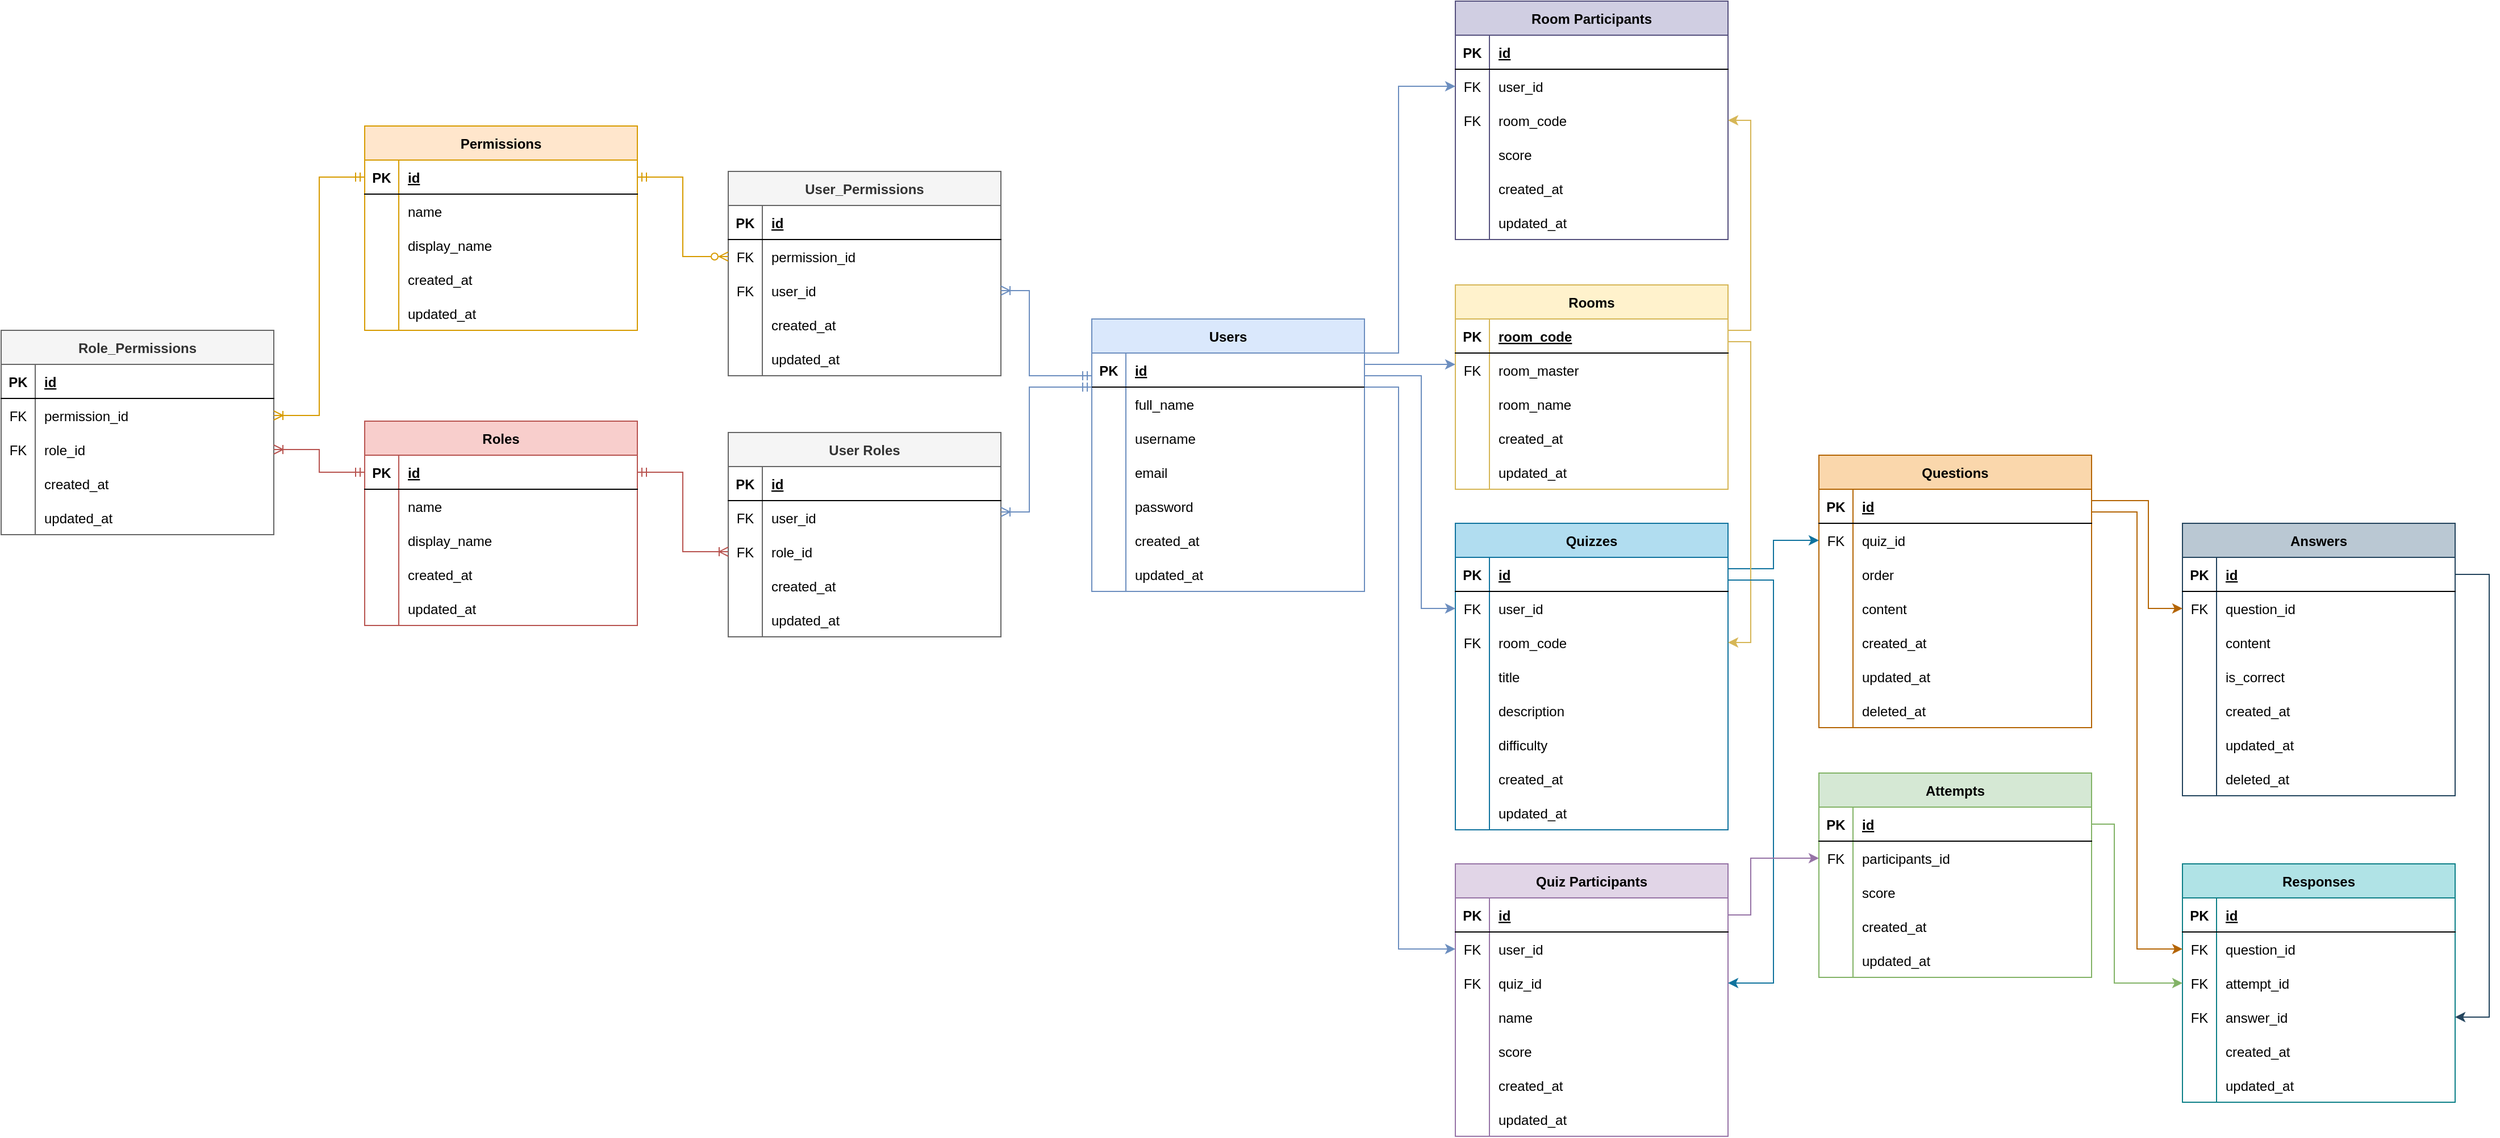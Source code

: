 <mxfile version="24.2.5" type="device">
  <diagram id="R2lEEEUBdFMjLlhIrx00" name="Page-1">
    <mxGraphModel dx="2097" dy="1742" grid="1" gridSize="10" guides="1" tooltips="1" connect="1" arrows="1" fold="1" page="1" pageScale="1" pageWidth="850" pageHeight="1100" math="0" shadow="0" extFonts="Permanent Marker^https://fonts.googleapis.com/css?family=Permanent+Marker">
      <root>
        <mxCell id="0" />
        <mxCell id="1" parent="0" />
        <mxCell id="C-vyLk0tnHw3VtMMgP7b-23" value="Users" style="shape=table;startSize=30;container=1;collapsible=1;childLayout=tableLayout;fixedRows=1;rowLines=0;fontStyle=1;align=center;resizeLast=1;fillColor=#dae8fc;strokeColor=#6c8ebf;" parent="1" vertex="1">
          <mxGeometry x="320" y="-640" width="240" height="240" as="geometry" />
        </mxCell>
        <mxCell id="C-vyLk0tnHw3VtMMgP7b-24" value="" style="shape=partialRectangle;collapsible=0;dropTarget=0;pointerEvents=0;fillColor=none;points=[[0,0.5],[1,0.5]];portConstraint=eastwest;top=0;left=0;right=0;bottom=1;" parent="C-vyLk0tnHw3VtMMgP7b-23" vertex="1">
          <mxGeometry y="30" width="240" height="30" as="geometry" />
        </mxCell>
        <mxCell id="C-vyLk0tnHw3VtMMgP7b-25" value="PK" style="shape=partialRectangle;overflow=hidden;connectable=0;fillColor=none;top=0;left=0;bottom=0;right=0;fontStyle=1;" parent="C-vyLk0tnHw3VtMMgP7b-24" vertex="1">
          <mxGeometry width="30" height="30" as="geometry">
            <mxRectangle width="30" height="30" as="alternateBounds" />
          </mxGeometry>
        </mxCell>
        <mxCell id="C-vyLk0tnHw3VtMMgP7b-26" value="id" style="shape=partialRectangle;overflow=hidden;connectable=0;fillColor=none;top=0;left=0;bottom=0;right=0;align=left;spacingLeft=6;fontStyle=5;" parent="C-vyLk0tnHw3VtMMgP7b-24" vertex="1">
          <mxGeometry x="30" width="210" height="30" as="geometry">
            <mxRectangle width="210" height="30" as="alternateBounds" />
          </mxGeometry>
        </mxCell>
        <mxCell id="C-vyLk0tnHw3VtMMgP7b-27" value="" style="shape=partialRectangle;collapsible=0;dropTarget=0;pointerEvents=0;fillColor=none;points=[[0,0.5],[1,0.5]];portConstraint=eastwest;top=0;left=0;right=0;bottom=0;" parent="C-vyLk0tnHw3VtMMgP7b-23" vertex="1">
          <mxGeometry y="60" width="240" height="30" as="geometry" />
        </mxCell>
        <mxCell id="C-vyLk0tnHw3VtMMgP7b-28" value="" style="shape=partialRectangle;overflow=hidden;connectable=0;fillColor=none;top=0;left=0;bottom=0;right=0;" parent="C-vyLk0tnHw3VtMMgP7b-27" vertex="1">
          <mxGeometry width="30" height="30" as="geometry">
            <mxRectangle width="30" height="30" as="alternateBounds" />
          </mxGeometry>
        </mxCell>
        <mxCell id="C-vyLk0tnHw3VtMMgP7b-29" value="full_name" style="shape=partialRectangle;overflow=hidden;connectable=0;fillColor=none;top=0;left=0;bottom=0;right=0;align=left;spacingLeft=6;" parent="C-vyLk0tnHw3VtMMgP7b-27" vertex="1">
          <mxGeometry x="30" width="210" height="30" as="geometry">
            <mxRectangle width="210" height="30" as="alternateBounds" />
          </mxGeometry>
        </mxCell>
        <mxCell id="ogX0WNOU3z1HDE_IODJD-44" value="" style="shape=partialRectangle;collapsible=0;dropTarget=0;pointerEvents=0;fillColor=none;points=[[0,0.5],[1,0.5]];portConstraint=eastwest;top=0;left=0;right=0;bottom=0;" parent="C-vyLk0tnHw3VtMMgP7b-23" vertex="1">
          <mxGeometry y="90" width="240" height="30" as="geometry" />
        </mxCell>
        <mxCell id="ogX0WNOU3z1HDE_IODJD-45" value="" style="shape=partialRectangle;overflow=hidden;connectable=0;fillColor=none;top=0;left=0;bottom=0;right=0;" parent="ogX0WNOU3z1HDE_IODJD-44" vertex="1">
          <mxGeometry width="30" height="30" as="geometry">
            <mxRectangle width="30" height="30" as="alternateBounds" />
          </mxGeometry>
        </mxCell>
        <mxCell id="ogX0WNOU3z1HDE_IODJD-46" value="username" style="shape=partialRectangle;overflow=hidden;connectable=0;fillColor=none;top=0;left=0;bottom=0;right=0;align=left;spacingLeft=6;" parent="ogX0WNOU3z1HDE_IODJD-44" vertex="1">
          <mxGeometry x="30" width="210" height="30" as="geometry">
            <mxRectangle width="210" height="30" as="alternateBounds" />
          </mxGeometry>
        </mxCell>
        <mxCell id="ogX0WNOU3z1HDE_IODJD-41" value="" style="shape=partialRectangle;collapsible=0;dropTarget=0;pointerEvents=0;fillColor=none;points=[[0,0.5],[1,0.5]];portConstraint=eastwest;top=0;left=0;right=0;bottom=0;" parent="C-vyLk0tnHw3VtMMgP7b-23" vertex="1">
          <mxGeometry y="120" width="240" height="30" as="geometry" />
        </mxCell>
        <mxCell id="ogX0WNOU3z1HDE_IODJD-42" value="" style="shape=partialRectangle;overflow=hidden;connectable=0;fillColor=none;top=0;left=0;bottom=0;right=0;" parent="ogX0WNOU3z1HDE_IODJD-41" vertex="1">
          <mxGeometry width="30" height="30" as="geometry">
            <mxRectangle width="30" height="30" as="alternateBounds" />
          </mxGeometry>
        </mxCell>
        <mxCell id="ogX0WNOU3z1HDE_IODJD-43" value="email" style="shape=partialRectangle;overflow=hidden;connectable=0;fillColor=none;top=0;left=0;bottom=0;right=0;align=left;spacingLeft=6;" parent="ogX0WNOU3z1HDE_IODJD-41" vertex="1">
          <mxGeometry x="30" width="210" height="30" as="geometry">
            <mxRectangle width="210" height="30" as="alternateBounds" />
          </mxGeometry>
        </mxCell>
        <mxCell id="ogX0WNOU3z1HDE_IODJD-47" value="" style="shape=partialRectangle;collapsible=0;dropTarget=0;pointerEvents=0;fillColor=none;points=[[0,0.5],[1,0.5]];portConstraint=eastwest;top=0;left=0;right=0;bottom=0;" parent="C-vyLk0tnHw3VtMMgP7b-23" vertex="1">
          <mxGeometry y="150" width="240" height="30" as="geometry" />
        </mxCell>
        <mxCell id="ogX0WNOU3z1HDE_IODJD-48" value="" style="shape=partialRectangle;overflow=hidden;connectable=0;fillColor=none;top=0;left=0;bottom=0;right=0;" parent="ogX0WNOU3z1HDE_IODJD-47" vertex="1">
          <mxGeometry width="30" height="30" as="geometry">
            <mxRectangle width="30" height="30" as="alternateBounds" />
          </mxGeometry>
        </mxCell>
        <mxCell id="ogX0WNOU3z1HDE_IODJD-49" value="password" style="shape=partialRectangle;overflow=hidden;connectable=0;fillColor=none;top=0;left=0;bottom=0;right=0;align=left;spacingLeft=6;" parent="ogX0WNOU3z1HDE_IODJD-47" vertex="1">
          <mxGeometry x="30" width="210" height="30" as="geometry">
            <mxRectangle width="210" height="30" as="alternateBounds" />
          </mxGeometry>
        </mxCell>
        <mxCell id="ogX0WNOU3z1HDE_IODJD-121" value="" style="shape=partialRectangle;collapsible=0;dropTarget=0;pointerEvents=0;fillColor=none;points=[[0,0.5],[1,0.5]];portConstraint=eastwest;top=0;left=0;right=0;bottom=0;" parent="C-vyLk0tnHw3VtMMgP7b-23" vertex="1">
          <mxGeometry y="180" width="240" height="30" as="geometry" />
        </mxCell>
        <mxCell id="ogX0WNOU3z1HDE_IODJD-122" value="" style="shape=partialRectangle;overflow=hidden;connectable=0;fillColor=none;top=0;left=0;bottom=0;right=0;" parent="ogX0WNOU3z1HDE_IODJD-121" vertex="1">
          <mxGeometry width="30" height="30" as="geometry">
            <mxRectangle width="30" height="30" as="alternateBounds" />
          </mxGeometry>
        </mxCell>
        <mxCell id="ogX0WNOU3z1HDE_IODJD-123" value="created_at" style="shape=partialRectangle;overflow=hidden;connectable=0;fillColor=none;top=0;left=0;bottom=0;right=0;align=left;spacingLeft=6;" parent="ogX0WNOU3z1HDE_IODJD-121" vertex="1">
          <mxGeometry x="30" width="210" height="30" as="geometry">
            <mxRectangle width="210" height="30" as="alternateBounds" />
          </mxGeometry>
        </mxCell>
        <mxCell id="ogX0WNOU3z1HDE_IODJD-124" value="" style="shape=partialRectangle;collapsible=0;dropTarget=0;pointerEvents=0;fillColor=none;points=[[0,0.5],[1,0.5]];portConstraint=eastwest;top=0;left=0;right=0;bottom=0;" parent="C-vyLk0tnHw3VtMMgP7b-23" vertex="1">
          <mxGeometry y="210" width="240" height="30" as="geometry" />
        </mxCell>
        <mxCell id="ogX0WNOU3z1HDE_IODJD-125" value="" style="shape=partialRectangle;overflow=hidden;connectable=0;fillColor=none;top=0;left=0;bottom=0;right=0;" parent="ogX0WNOU3z1HDE_IODJD-124" vertex="1">
          <mxGeometry width="30" height="30" as="geometry">
            <mxRectangle width="30" height="30" as="alternateBounds" />
          </mxGeometry>
        </mxCell>
        <mxCell id="ogX0WNOU3z1HDE_IODJD-126" value="updated_at" style="shape=partialRectangle;overflow=hidden;connectable=0;fillColor=none;top=0;left=0;bottom=0;right=0;align=left;spacingLeft=6;" parent="ogX0WNOU3z1HDE_IODJD-124" vertex="1">
          <mxGeometry x="30" width="210" height="30" as="geometry">
            <mxRectangle width="210" height="30" as="alternateBounds" />
          </mxGeometry>
        </mxCell>
        <mxCell id="ogX0WNOU3z1HDE_IODJD-2" value="Questions" style="shape=table;startSize=30;container=1;collapsible=1;childLayout=tableLayout;fixedRows=1;rowLines=0;fontStyle=1;align=center;resizeLast=1;fillColor=#fad7ac;strokeColor=#b46504;" parent="1" vertex="1">
          <mxGeometry x="960" y="-520" width="240" height="240" as="geometry" />
        </mxCell>
        <mxCell id="ogX0WNOU3z1HDE_IODJD-3" value="" style="shape=partialRectangle;collapsible=0;dropTarget=0;pointerEvents=0;fillColor=none;points=[[0,0.5],[1,0.5]];portConstraint=eastwest;top=0;left=0;right=0;bottom=1;" parent="ogX0WNOU3z1HDE_IODJD-2" vertex="1">
          <mxGeometry y="30" width="240" height="30" as="geometry" />
        </mxCell>
        <mxCell id="ogX0WNOU3z1HDE_IODJD-4" value="PK" style="shape=partialRectangle;overflow=hidden;connectable=0;fillColor=none;top=0;left=0;bottom=0;right=0;fontStyle=1;" parent="ogX0WNOU3z1HDE_IODJD-3" vertex="1">
          <mxGeometry width="30" height="30" as="geometry">
            <mxRectangle width="30" height="30" as="alternateBounds" />
          </mxGeometry>
        </mxCell>
        <mxCell id="ogX0WNOU3z1HDE_IODJD-5" value="id" style="shape=partialRectangle;overflow=hidden;connectable=0;fillColor=none;top=0;left=0;bottom=0;right=0;align=left;spacingLeft=6;fontStyle=5;" parent="ogX0WNOU3z1HDE_IODJD-3" vertex="1">
          <mxGeometry x="30" width="210" height="30" as="geometry">
            <mxRectangle width="210" height="30" as="alternateBounds" />
          </mxGeometry>
        </mxCell>
        <mxCell id="ogX0WNOU3z1HDE_IODJD-65" value="" style="shape=partialRectangle;collapsible=0;dropTarget=0;pointerEvents=0;fillColor=none;points=[[0,0.5],[1,0.5]];portConstraint=eastwest;top=0;left=0;right=0;bottom=0;" parent="ogX0WNOU3z1HDE_IODJD-2" vertex="1">
          <mxGeometry y="60" width="240" height="30" as="geometry" />
        </mxCell>
        <mxCell id="ogX0WNOU3z1HDE_IODJD-66" value="FK" style="shape=partialRectangle;overflow=hidden;connectable=0;fillColor=none;top=0;left=0;bottom=0;right=0;" parent="ogX0WNOU3z1HDE_IODJD-65" vertex="1">
          <mxGeometry width="30" height="30" as="geometry">
            <mxRectangle width="30" height="30" as="alternateBounds" />
          </mxGeometry>
        </mxCell>
        <mxCell id="ogX0WNOU3z1HDE_IODJD-67" value="quiz_id" style="shape=partialRectangle;overflow=hidden;connectable=0;fillColor=none;top=0;left=0;bottom=0;right=0;align=left;spacingLeft=6;" parent="ogX0WNOU3z1HDE_IODJD-65" vertex="1">
          <mxGeometry x="30" width="210" height="30" as="geometry">
            <mxRectangle width="210" height="30" as="alternateBounds" />
          </mxGeometry>
        </mxCell>
        <mxCell id="ogX0WNOU3z1HDE_IODJD-56" value="" style="shape=partialRectangle;collapsible=0;dropTarget=0;pointerEvents=0;fillColor=none;points=[[0,0.5],[1,0.5]];portConstraint=eastwest;top=0;left=0;right=0;bottom=0;" parent="ogX0WNOU3z1HDE_IODJD-2" vertex="1">
          <mxGeometry y="90" width="240" height="30" as="geometry" />
        </mxCell>
        <mxCell id="ogX0WNOU3z1HDE_IODJD-57" value="" style="shape=partialRectangle;overflow=hidden;connectable=0;fillColor=none;top=0;left=0;bottom=0;right=0;" parent="ogX0WNOU3z1HDE_IODJD-56" vertex="1">
          <mxGeometry width="30" height="30" as="geometry">
            <mxRectangle width="30" height="30" as="alternateBounds" />
          </mxGeometry>
        </mxCell>
        <mxCell id="ogX0WNOU3z1HDE_IODJD-58" value="order" style="shape=partialRectangle;overflow=hidden;connectable=0;fillColor=none;top=0;left=0;bottom=0;right=0;align=left;spacingLeft=6;" parent="ogX0WNOU3z1HDE_IODJD-56" vertex="1">
          <mxGeometry x="30" width="210" height="30" as="geometry">
            <mxRectangle width="210" height="30" as="alternateBounds" />
          </mxGeometry>
        </mxCell>
        <mxCell id="ogX0WNOU3z1HDE_IODJD-6" value="" style="shape=partialRectangle;collapsible=0;dropTarget=0;pointerEvents=0;fillColor=none;points=[[0,0.5],[1,0.5]];portConstraint=eastwest;top=0;left=0;right=0;bottom=0;" parent="ogX0WNOU3z1HDE_IODJD-2" vertex="1">
          <mxGeometry y="120" width="240" height="30" as="geometry" />
        </mxCell>
        <mxCell id="ogX0WNOU3z1HDE_IODJD-7" value="" style="shape=partialRectangle;overflow=hidden;connectable=0;fillColor=none;top=0;left=0;bottom=0;right=0;" parent="ogX0WNOU3z1HDE_IODJD-6" vertex="1">
          <mxGeometry width="30" height="30" as="geometry">
            <mxRectangle width="30" height="30" as="alternateBounds" />
          </mxGeometry>
        </mxCell>
        <mxCell id="ogX0WNOU3z1HDE_IODJD-8" value="content" style="shape=partialRectangle;overflow=hidden;connectable=0;fillColor=none;top=0;left=0;bottom=0;right=0;align=left;spacingLeft=6;" parent="ogX0WNOU3z1HDE_IODJD-6" vertex="1">
          <mxGeometry x="30" width="210" height="30" as="geometry">
            <mxRectangle width="210" height="30" as="alternateBounds" />
          </mxGeometry>
        </mxCell>
        <mxCell id="FQKyiz9JOLhTga1IZWds-1" value="" style="shape=partialRectangle;collapsible=0;dropTarget=0;pointerEvents=0;fillColor=none;points=[[0,0.5],[1,0.5]];portConstraint=eastwest;top=0;left=0;right=0;bottom=0;" parent="ogX0WNOU3z1HDE_IODJD-2" vertex="1">
          <mxGeometry y="150" width="240" height="30" as="geometry" />
        </mxCell>
        <mxCell id="FQKyiz9JOLhTga1IZWds-2" value="" style="shape=partialRectangle;overflow=hidden;connectable=0;fillColor=none;top=0;left=0;bottom=0;right=0;" parent="FQKyiz9JOLhTga1IZWds-1" vertex="1">
          <mxGeometry width="30" height="30" as="geometry">
            <mxRectangle width="30" height="30" as="alternateBounds" />
          </mxGeometry>
        </mxCell>
        <mxCell id="FQKyiz9JOLhTga1IZWds-3" value="created_at" style="shape=partialRectangle;overflow=hidden;connectable=0;fillColor=none;top=0;left=0;bottom=0;right=0;align=left;spacingLeft=6;" parent="FQKyiz9JOLhTga1IZWds-1" vertex="1">
          <mxGeometry x="30" width="210" height="30" as="geometry">
            <mxRectangle width="210" height="30" as="alternateBounds" />
          </mxGeometry>
        </mxCell>
        <mxCell id="FQKyiz9JOLhTga1IZWds-4" value="" style="shape=partialRectangle;collapsible=0;dropTarget=0;pointerEvents=0;fillColor=none;points=[[0,0.5],[1,0.5]];portConstraint=eastwest;top=0;left=0;right=0;bottom=0;" parent="ogX0WNOU3z1HDE_IODJD-2" vertex="1">
          <mxGeometry y="180" width="240" height="30" as="geometry" />
        </mxCell>
        <mxCell id="FQKyiz9JOLhTga1IZWds-5" value="" style="shape=partialRectangle;overflow=hidden;connectable=0;fillColor=none;top=0;left=0;bottom=0;right=0;" parent="FQKyiz9JOLhTga1IZWds-4" vertex="1">
          <mxGeometry width="30" height="30" as="geometry">
            <mxRectangle width="30" height="30" as="alternateBounds" />
          </mxGeometry>
        </mxCell>
        <mxCell id="FQKyiz9JOLhTga1IZWds-6" value="updated_at" style="shape=partialRectangle;overflow=hidden;connectable=0;fillColor=none;top=0;left=0;bottom=0;right=0;align=left;spacingLeft=6;" parent="FQKyiz9JOLhTga1IZWds-4" vertex="1">
          <mxGeometry x="30" width="210" height="30" as="geometry">
            <mxRectangle width="210" height="30" as="alternateBounds" />
          </mxGeometry>
        </mxCell>
        <mxCell id="FQKyiz9JOLhTga1IZWds-30" value="" style="shape=partialRectangle;collapsible=0;dropTarget=0;pointerEvents=0;fillColor=none;points=[[0,0.5],[1,0.5]];portConstraint=eastwest;top=0;left=0;right=0;bottom=0;" parent="ogX0WNOU3z1HDE_IODJD-2" vertex="1">
          <mxGeometry y="210" width="240" height="30" as="geometry" />
        </mxCell>
        <mxCell id="FQKyiz9JOLhTga1IZWds-31" value="" style="shape=partialRectangle;overflow=hidden;connectable=0;fillColor=none;top=0;left=0;bottom=0;right=0;" parent="FQKyiz9JOLhTga1IZWds-30" vertex="1">
          <mxGeometry width="30" height="30" as="geometry">
            <mxRectangle width="30" height="30" as="alternateBounds" />
          </mxGeometry>
        </mxCell>
        <mxCell id="FQKyiz9JOLhTga1IZWds-32" value="deleted_at" style="shape=partialRectangle;overflow=hidden;connectable=0;fillColor=none;top=0;left=0;bottom=0;right=0;align=left;spacingLeft=6;" parent="FQKyiz9JOLhTga1IZWds-30" vertex="1">
          <mxGeometry x="30" width="210" height="30" as="geometry">
            <mxRectangle width="210" height="30" as="alternateBounds" />
          </mxGeometry>
        </mxCell>
        <mxCell id="ogX0WNOU3z1HDE_IODJD-9" value="Quizzes" style="shape=table;startSize=30;container=1;collapsible=1;childLayout=tableLayout;fixedRows=1;rowLines=0;fontStyle=1;align=center;resizeLast=1;fillColor=#b1ddf0;strokeColor=#10739e;" parent="1" vertex="1">
          <mxGeometry x="640" y="-460" width="240" height="270" as="geometry" />
        </mxCell>
        <mxCell id="ogX0WNOU3z1HDE_IODJD-10" value="" style="shape=partialRectangle;collapsible=0;dropTarget=0;pointerEvents=0;fillColor=none;points=[[0,0.5],[1,0.5]];portConstraint=eastwest;top=0;left=0;right=0;bottom=1;" parent="ogX0WNOU3z1HDE_IODJD-9" vertex="1">
          <mxGeometry y="30" width="240" height="30" as="geometry" />
        </mxCell>
        <mxCell id="ogX0WNOU3z1HDE_IODJD-11" value="PK" style="shape=partialRectangle;overflow=hidden;connectable=0;fillColor=none;top=0;left=0;bottom=0;right=0;fontStyle=1;" parent="ogX0WNOU3z1HDE_IODJD-10" vertex="1">
          <mxGeometry width="30" height="30" as="geometry">
            <mxRectangle width="30" height="30" as="alternateBounds" />
          </mxGeometry>
        </mxCell>
        <mxCell id="ogX0WNOU3z1HDE_IODJD-12" value="id" style="shape=partialRectangle;overflow=hidden;connectable=0;fillColor=none;top=0;left=0;bottom=0;right=0;align=left;spacingLeft=6;fontStyle=5;" parent="ogX0WNOU3z1HDE_IODJD-10" vertex="1">
          <mxGeometry x="30" width="210" height="30" as="geometry">
            <mxRectangle width="210" height="30" as="alternateBounds" />
          </mxGeometry>
        </mxCell>
        <mxCell id="TAcTGnlMkD8FxyU02gGj-76" value="" style="shape=partialRectangle;collapsible=0;dropTarget=0;pointerEvents=0;fillColor=none;points=[[0,0.5],[1,0.5]];portConstraint=eastwest;top=0;left=0;right=0;bottom=0;" parent="ogX0WNOU3z1HDE_IODJD-9" vertex="1">
          <mxGeometry y="60" width="240" height="30" as="geometry" />
        </mxCell>
        <mxCell id="TAcTGnlMkD8FxyU02gGj-77" value="FK" style="shape=partialRectangle;overflow=hidden;connectable=0;fillColor=none;top=0;left=0;bottom=0;right=0;" parent="TAcTGnlMkD8FxyU02gGj-76" vertex="1">
          <mxGeometry width="30" height="30" as="geometry">
            <mxRectangle width="30" height="30" as="alternateBounds" />
          </mxGeometry>
        </mxCell>
        <mxCell id="TAcTGnlMkD8FxyU02gGj-78" value="user_id" style="shape=partialRectangle;overflow=hidden;connectable=0;fillColor=none;top=0;left=0;bottom=0;right=0;align=left;spacingLeft=6;" parent="TAcTGnlMkD8FxyU02gGj-76" vertex="1">
          <mxGeometry x="30" width="210" height="30" as="geometry">
            <mxRectangle width="210" height="30" as="alternateBounds" />
          </mxGeometry>
        </mxCell>
        <mxCell id="FQKyiz9JOLhTga1IZWds-22" value="" style="shape=partialRectangle;collapsible=0;dropTarget=0;pointerEvents=0;fillColor=none;points=[[0,0.5],[1,0.5]];portConstraint=eastwest;top=0;left=0;right=0;bottom=0;" parent="ogX0WNOU3z1HDE_IODJD-9" vertex="1">
          <mxGeometry y="90" width="240" height="30" as="geometry" />
        </mxCell>
        <mxCell id="FQKyiz9JOLhTga1IZWds-23" value="FK" style="shape=partialRectangle;overflow=hidden;connectable=0;fillColor=none;top=0;left=0;bottom=0;right=0;" parent="FQKyiz9JOLhTga1IZWds-22" vertex="1">
          <mxGeometry width="30" height="30" as="geometry">
            <mxRectangle width="30" height="30" as="alternateBounds" />
          </mxGeometry>
        </mxCell>
        <mxCell id="FQKyiz9JOLhTga1IZWds-24" value="room_code" style="shape=partialRectangle;overflow=hidden;connectable=0;fillColor=none;top=0;left=0;bottom=0;right=0;align=left;spacingLeft=6;" parent="FQKyiz9JOLhTga1IZWds-22" vertex="1">
          <mxGeometry x="30" width="210" height="30" as="geometry">
            <mxRectangle width="210" height="30" as="alternateBounds" />
          </mxGeometry>
        </mxCell>
        <mxCell id="xAvQP3zc2Xce0DZrQt0P-71" value="" style="shape=partialRectangle;collapsible=0;dropTarget=0;pointerEvents=0;fillColor=none;points=[[0,0.5],[1,0.5]];portConstraint=eastwest;top=0;left=0;right=0;bottom=0;" parent="ogX0WNOU3z1HDE_IODJD-9" vertex="1">
          <mxGeometry y="120" width="240" height="30" as="geometry" />
        </mxCell>
        <mxCell id="xAvQP3zc2Xce0DZrQt0P-72" value="" style="shape=partialRectangle;overflow=hidden;connectable=0;fillColor=none;top=0;left=0;bottom=0;right=0;" parent="xAvQP3zc2Xce0DZrQt0P-71" vertex="1">
          <mxGeometry width="30" height="30" as="geometry">
            <mxRectangle width="30" height="30" as="alternateBounds" />
          </mxGeometry>
        </mxCell>
        <mxCell id="xAvQP3zc2Xce0DZrQt0P-73" value="title" style="shape=partialRectangle;overflow=hidden;connectable=0;fillColor=none;top=0;left=0;bottom=0;right=0;align=left;spacingLeft=6;" parent="xAvQP3zc2Xce0DZrQt0P-71" vertex="1">
          <mxGeometry x="30" width="210" height="30" as="geometry">
            <mxRectangle width="210" height="30" as="alternateBounds" />
          </mxGeometry>
        </mxCell>
        <mxCell id="ogX0WNOU3z1HDE_IODJD-53" value="" style="shape=partialRectangle;collapsible=0;dropTarget=0;pointerEvents=0;fillColor=none;points=[[0,0.5],[1,0.5]];portConstraint=eastwest;top=0;left=0;right=0;bottom=0;" parent="ogX0WNOU3z1HDE_IODJD-9" vertex="1">
          <mxGeometry y="150" width="240" height="30" as="geometry" />
        </mxCell>
        <mxCell id="ogX0WNOU3z1HDE_IODJD-54" value="" style="shape=partialRectangle;overflow=hidden;connectable=0;fillColor=none;top=0;left=0;bottom=0;right=0;" parent="ogX0WNOU3z1HDE_IODJD-53" vertex="1">
          <mxGeometry width="30" height="30" as="geometry">
            <mxRectangle width="30" height="30" as="alternateBounds" />
          </mxGeometry>
        </mxCell>
        <mxCell id="ogX0WNOU3z1HDE_IODJD-55" value="description" style="shape=partialRectangle;overflow=hidden;connectable=0;fillColor=none;top=0;left=0;bottom=0;right=0;align=left;spacingLeft=6;" parent="ogX0WNOU3z1HDE_IODJD-53" vertex="1">
          <mxGeometry x="30" width="210" height="30" as="geometry">
            <mxRectangle width="210" height="30" as="alternateBounds" />
          </mxGeometry>
        </mxCell>
        <mxCell id="xAvQP3zc2Xce0DZrQt0P-68" value="" style="shape=partialRectangle;collapsible=0;dropTarget=0;pointerEvents=0;fillColor=none;points=[[0,0.5],[1,0.5]];portConstraint=eastwest;top=0;left=0;right=0;bottom=0;" parent="ogX0WNOU3z1HDE_IODJD-9" vertex="1">
          <mxGeometry y="180" width="240" height="30" as="geometry" />
        </mxCell>
        <mxCell id="xAvQP3zc2Xce0DZrQt0P-69" value="" style="shape=partialRectangle;overflow=hidden;connectable=0;fillColor=none;top=0;left=0;bottom=0;right=0;" parent="xAvQP3zc2Xce0DZrQt0P-68" vertex="1">
          <mxGeometry width="30" height="30" as="geometry">
            <mxRectangle width="30" height="30" as="alternateBounds" />
          </mxGeometry>
        </mxCell>
        <mxCell id="xAvQP3zc2Xce0DZrQt0P-70" value="difficulty" style="shape=partialRectangle;overflow=hidden;connectable=0;fillColor=none;top=0;left=0;bottom=0;right=0;align=left;spacingLeft=6;" parent="xAvQP3zc2Xce0DZrQt0P-68" vertex="1">
          <mxGeometry x="30" width="210" height="30" as="geometry">
            <mxRectangle width="210" height="30" as="alternateBounds" />
          </mxGeometry>
        </mxCell>
        <mxCell id="ogX0WNOU3z1HDE_IODJD-92" value="" style="shape=partialRectangle;collapsible=0;dropTarget=0;pointerEvents=0;fillColor=none;points=[[0,0.5],[1,0.5]];portConstraint=eastwest;top=0;left=0;right=0;bottom=0;" parent="ogX0WNOU3z1HDE_IODJD-9" vertex="1">
          <mxGeometry y="210" width="240" height="30" as="geometry" />
        </mxCell>
        <mxCell id="ogX0WNOU3z1HDE_IODJD-93" value="" style="shape=partialRectangle;overflow=hidden;connectable=0;fillColor=none;top=0;left=0;bottom=0;right=0;" parent="ogX0WNOU3z1HDE_IODJD-92" vertex="1">
          <mxGeometry width="30" height="30" as="geometry">
            <mxRectangle width="30" height="30" as="alternateBounds" />
          </mxGeometry>
        </mxCell>
        <mxCell id="ogX0WNOU3z1HDE_IODJD-94" value="created_at" style="shape=partialRectangle;overflow=hidden;connectable=0;fillColor=none;top=0;left=0;bottom=0;right=0;align=left;spacingLeft=6;" parent="ogX0WNOU3z1HDE_IODJD-92" vertex="1">
          <mxGeometry x="30" width="210" height="30" as="geometry">
            <mxRectangle width="210" height="30" as="alternateBounds" />
          </mxGeometry>
        </mxCell>
        <mxCell id="ogX0WNOU3z1HDE_IODJD-95" value="" style="shape=partialRectangle;collapsible=0;dropTarget=0;pointerEvents=0;fillColor=none;points=[[0,0.5],[1,0.5]];portConstraint=eastwest;top=0;left=0;right=0;bottom=0;" parent="ogX0WNOU3z1HDE_IODJD-9" vertex="1">
          <mxGeometry y="240" width="240" height="30" as="geometry" />
        </mxCell>
        <mxCell id="ogX0WNOU3z1HDE_IODJD-96" value="" style="shape=partialRectangle;overflow=hidden;connectable=0;fillColor=none;top=0;left=0;bottom=0;right=0;" parent="ogX0WNOU3z1HDE_IODJD-95" vertex="1">
          <mxGeometry width="30" height="30" as="geometry">
            <mxRectangle width="30" height="30" as="alternateBounds" />
          </mxGeometry>
        </mxCell>
        <mxCell id="ogX0WNOU3z1HDE_IODJD-97" value="updated_at" style="shape=partialRectangle;overflow=hidden;connectable=0;fillColor=none;top=0;left=0;bottom=0;right=0;align=left;spacingLeft=6;" parent="ogX0WNOU3z1HDE_IODJD-95" vertex="1">
          <mxGeometry x="30" width="210" height="30" as="geometry">
            <mxRectangle width="210" height="30" as="alternateBounds" />
          </mxGeometry>
        </mxCell>
        <mxCell id="ogX0WNOU3z1HDE_IODJD-16" value="Answers" style="shape=table;startSize=30;container=1;collapsible=1;childLayout=tableLayout;fixedRows=1;rowLines=0;fontStyle=1;align=center;resizeLast=1;fillColor=#bac8d3;strokeColor=#23445d;" parent="1" vertex="1">
          <mxGeometry x="1280" y="-460" width="240" height="240" as="geometry" />
        </mxCell>
        <mxCell id="ogX0WNOU3z1HDE_IODJD-17" value="" style="shape=partialRectangle;collapsible=0;dropTarget=0;pointerEvents=0;fillColor=none;points=[[0,0.5],[1,0.5]];portConstraint=eastwest;top=0;left=0;right=0;bottom=1;" parent="ogX0WNOU3z1HDE_IODJD-16" vertex="1">
          <mxGeometry y="30" width="240" height="30" as="geometry" />
        </mxCell>
        <mxCell id="ogX0WNOU3z1HDE_IODJD-18" value="PK" style="shape=partialRectangle;overflow=hidden;connectable=0;fillColor=none;top=0;left=0;bottom=0;right=0;fontStyle=1;" parent="ogX0WNOU3z1HDE_IODJD-17" vertex="1">
          <mxGeometry width="30" height="30" as="geometry">
            <mxRectangle width="30" height="30" as="alternateBounds" />
          </mxGeometry>
        </mxCell>
        <mxCell id="ogX0WNOU3z1HDE_IODJD-19" value="id" style="shape=partialRectangle;overflow=hidden;connectable=0;fillColor=none;top=0;left=0;bottom=0;right=0;align=left;spacingLeft=6;fontStyle=5;" parent="ogX0WNOU3z1HDE_IODJD-17" vertex="1">
          <mxGeometry x="30" width="210" height="30" as="geometry">
            <mxRectangle width="210" height="30" as="alternateBounds" />
          </mxGeometry>
        </mxCell>
        <mxCell id="ogX0WNOU3z1HDE_IODJD-20" value="" style="shape=partialRectangle;collapsible=0;dropTarget=0;pointerEvents=0;fillColor=none;points=[[0,0.5],[1,0.5]];portConstraint=eastwest;top=0;left=0;right=0;bottom=0;" parent="ogX0WNOU3z1HDE_IODJD-16" vertex="1">
          <mxGeometry y="60" width="240" height="30" as="geometry" />
        </mxCell>
        <mxCell id="ogX0WNOU3z1HDE_IODJD-21" value="FK" style="shape=partialRectangle;overflow=hidden;connectable=0;fillColor=none;top=0;left=0;bottom=0;right=0;" parent="ogX0WNOU3z1HDE_IODJD-20" vertex="1">
          <mxGeometry width="30" height="30" as="geometry">
            <mxRectangle width="30" height="30" as="alternateBounds" />
          </mxGeometry>
        </mxCell>
        <mxCell id="ogX0WNOU3z1HDE_IODJD-22" value="question_id" style="shape=partialRectangle;overflow=hidden;connectable=0;fillColor=none;top=0;left=0;bottom=0;right=0;align=left;spacingLeft=6;" parent="ogX0WNOU3z1HDE_IODJD-20" vertex="1">
          <mxGeometry x="30" width="210" height="30" as="geometry">
            <mxRectangle width="210" height="30" as="alternateBounds" />
          </mxGeometry>
        </mxCell>
        <mxCell id="ogX0WNOU3z1HDE_IODJD-68" value="" style="shape=partialRectangle;collapsible=0;dropTarget=0;pointerEvents=0;fillColor=none;points=[[0,0.5],[1,0.5]];portConstraint=eastwest;top=0;left=0;right=0;bottom=0;" parent="ogX0WNOU3z1HDE_IODJD-16" vertex="1">
          <mxGeometry y="90" width="240" height="30" as="geometry" />
        </mxCell>
        <mxCell id="ogX0WNOU3z1HDE_IODJD-69" value="" style="shape=partialRectangle;overflow=hidden;connectable=0;fillColor=none;top=0;left=0;bottom=0;right=0;" parent="ogX0WNOU3z1HDE_IODJD-68" vertex="1">
          <mxGeometry width="30" height="30" as="geometry">
            <mxRectangle width="30" height="30" as="alternateBounds" />
          </mxGeometry>
        </mxCell>
        <mxCell id="ogX0WNOU3z1HDE_IODJD-70" value="content" style="shape=partialRectangle;overflow=hidden;connectable=0;fillColor=none;top=0;left=0;bottom=0;right=0;align=left;spacingLeft=6;" parent="ogX0WNOU3z1HDE_IODJD-68" vertex="1">
          <mxGeometry x="30" width="210" height="30" as="geometry">
            <mxRectangle width="210" height="30" as="alternateBounds" />
          </mxGeometry>
        </mxCell>
        <mxCell id="ogX0WNOU3z1HDE_IODJD-80" value="" style="shape=partialRectangle;collapsible=0;dropTarget=0;pointerEvents=0;fillColor=none;points=[[0,0.5],[1,0.5]];portConstraint=eastwest;top=0;left=0;right=0;bottom=0;" parent="ogX0WNOU3z1HDE_IODJD-16" vertex="1">
          <mxGeometry y="120" width="240" height="30" as="geometry" />
        </mxCell>
        <mxCell id="ogX0WNOU3z1HDE_IODJD-81" value="" style="shape=partialRectangle;overflow=hidden;connectable=0;fillColor=none;top=0;left=0;bottom=0;right=0;" parent="ogX0WNOU3z1HDE_IODJD-80" vertex="1">
          <mxGeometry width="30" height="30" as="geometry">
            <mxRectangle width="30" height="30" as="alternateBounds" />
          </mxGeometry>
        </mxCell>
        <mxCell id="ogX0WNOU3z1HDE_IODJD-82" value="is_correct" style="shape=partialRectangle;overflow=hidden;connectable=0;fillColor=none;top=0;left=0;bottom=0;right=0;align=left;spacingLeft=6;" parent="ogX0WNOU3z1HDE_IODJD-80" vertex="1">
          <mxGeometry x="30" width="210" height="30" as="geometry">
            <mxRectangle width="210" height="30" as="alternateBounds" />
          </mxGeometry>
        </mxCell>
        <mxCell id="FQKyiz9JOLhTga1IZWds-7" value="" style="shape=partialRectangle;collapsible=0;dropTarget=0;pointerEvents=0;fillColor=none;points=[[0,0.5],[1,0.5]];portConstraint=eastwest;top=0;left=0;right=0;bottom=0;" parent="ogX0WNOU3z1HDE_IODJD-16" vertex="1">
          <mxGeometry y="150" width="240" height="30" as="geometry" />
        </mxCell>
        <mxCell id="FQKyiz9JOLhTga1IZWds-8" value="" style="shape=partialRectangle;overflow=hidden;connectable=0;fillColor=none;top=0;left=0;bottom=0;right=0;" parent="FQKyiz9JOLhTga1IZWds-7" vertex="1">
          <mxGeometry width="30" height="30" as="geometry">
            <mxRectangle width="30" height="30" as="alternateBounds" />
          </mxGeometry>
        </mxCell>
        <mxCell id="FQKyiz9JOLhTga1IZWds-9" value="created_at" style="shape=partialRectangle;overflow=hidden;connectable=0;fillColor=none;top=0;left=0;bottom=0;right=0;align=left;spacingLeft=6;" parent="FQKyiz9JOLhTga1IZWds-7" vertex="1">
          <mxGeometry x="30" width="210" height="30" as="geometry">
            <mxRectangle width="210" height="30" as="alternateBounds" />
          </mxGeometry>
        </mxCell>
        <mxCell id="FQKyiz9JOLhTga1IZWds-10" value="" style="shape=partialRectangle;collapsible=0;dropTarget=0;pointerEvents=0;fillColor=none;points=[[0,0.5],[1,0.5]];portConstraint=eastwest;top=0;left=0;right=0;bottom=0;" parent="ogX0WNOU3z1HDE_IODJD-16" vertex="1">
          <mxGeometry y="180" width="240" height="30" as="geometry" />
        </mxCell>
        <mxCell id="FQKyiz9JOLhTga1IZWds-11" value="" style="shape=partialRectangle;overflow=hidden;connectable=0;fillColor=none;top=0;left=0;bottom=0;right=0;" parent="FQKyiz9JOLhTga1IZWds-10" vertex="1">
          <mxGeometry width="30" height="30" as="geometry">
            <mxRectangle width="30" height="30" as="alternateBounds" />
          </mxGeometry>
        </mxCell>
        <mxCell id="FQKyiz9JOLhTga1IZWds-12" value="updated_at" style="shape=partialRectangle;overflow=hidden;connectable=0;fillColor=none;top=0;left=0;bottom=0;right=0;align=left;spacingLeft=6;" parent="FQKyiz9JOLhTga1IZWds-10" vertex="1">
          <mxGeometry x="30" width="210" height="30" as="geometry">
            <mxRectangle width="210" height="30" as="alternateBounds" />
          </mxGeometry>
        </mxCell>
        <mxCell id="FQKyiz9JOLhTga1IZWds-33" value="" style="shape=partialRectangle;collapsible=0;dropTarget=0;pointerEvents=0;fillColor=none;points=[[0,0.5],[1,0.5]];portConstraint=eastwest;top=0;left=0;right=0;bottom=0;" parent="ogX0WNOU3z1HDE_IODJD-16" vertex="1">
          <mxGeometry y="210" width="240" height="30" as="geometry" />
        </mxCell>
        <mxCell id="FQKyiz9JOLhTga1IZWds-34" value="" style="shape=partialRectangle;overflow=hidden;connectable=0;fillColor=none;top=0;left=0;bottom=0;right=0;" parent="FQKyiz9JOLhTga1IZWds-33" vertex="1">
          <mxGeometry width="30" height="30" as="geometry">
            <mxRectangle width="30" height="30" as="alternateBounds" />
          </mxGeometry>
        </mxCell>
        <mxCell id="FQKyiz9JOLhTga1IZWds-35" value="deleted_at" style="shape=partialRectangle;overflow=hidden;connectable=0;fillColor=none;top=0;left=0;bottom=0;right=0;align=left;spacingLeft=6;" parent="FQKyiz9JOLhTga1IZWds-33" vertex="1">
          <mxGeometry x="30" width="210" height="30" as="geometry">
            <mxRectangle width="210" height="30" as="alternateBounds" />
          </mxGeometry>
        </mxCell>
        <mxCell id="ogX0WNOU3z1HDE_IODJD-23" value="Attempts" style="shape=table;startSize=30;container=1;collapsible=1;childLayout=tableLayout;fixedRows=1;rowLines=0;fontStyle=1;align=center;resizeLast=1;fillColor=#d5e8d4;strokeColor=#82b366;" parent="1" vertex="1">
          <mxGeometry x="960" y="-240" width="240" height="180" as="geometry" />
        </mxCell>
        <mxCell id="ogX0WNOU3z1HDE_IODJD-24" value="" style="shape=partialRectangle;collapsible=0;dropTarget=0;pointerEvents=0;fillColor=none;points=[[0,0.5],[1,0.5]];portConstraint=eastwest;top=0;left=0;right=0;bottom=1;" parent="ogX0WNOU3z1HDE_IODJD-23" vertex="1">
          <mxGeometry y="30" width="240" height="30" as="geometry" />
        </mxCell>
        <mxCell id="ogX0WNOU3z1HDE_IODJD-25" value="PK" style="shape=partialRectangle;overflow=hidden;connectable=0;fillColor=none;top=0;left=0;bottom=0;right=0;fontStyle=1;" parent="ogX0WNOU3z1HDE_IODJD-24" vertex="1">
          <mxGeometry width="30" height="30" as="geometry">
            <mxRectangle width="30" height="30" as="alternateBounds" />
          </mxGeometry>
        </mxCell>
        <mxCell id="ogX0WNOU3z1HDE_IODJD-26" value="id" style="shape=partialRectangle;overflow=hidden;connectable=0;fillColor=none;top=0;left=0;bottom=0;right=0;align=left;spacingLeft=6;fontStyle=5;" parent="ogX0WNOU3z1HDE_IODJD-24" vertex="1">
          <mxGeometry x="30" width="210" height="30" as="geometry">
            <mxRectangle width="210" height="30" as="alternateBounds" />
          </mxGeometry>
        </mxCell>
        <mxCell id="ogX0WNOU3z1HDE_IODJD-27" value="" style="shape=partialRectangle;collapsible=0;dropTarget=0;pointerEvents=0;fillColor=none;points=[[0,0.5],[1,0.5]];portConstraint=eastwest;top=0;left=0;right=0;bottom=0;" parent="ogX0WNOU3z1HDE_IODJD-23" vertex="1">
          <mxGeometry y="60" width="240" height="30" as="geometry" />
        </mxCell>
        <mxCell id="ogX0WNOU3z1HDE_IODJD-28" value="FK" style="shape=partialRectangle;overflow=hidden;connectable=0;fillColor=none;top=0;left=0;bottom=0;right=0;" parent="ogX0WNOU3z1HDE_IODJD-27" vertex="1">
          <mxGeometry width="30" height="30" as="geometry">
            <mxRectangle width="30" height="30" as="alternateBounds" />
          </mxGeometry>
        </mxCell>
        <mxCell id="ogX0WNOU3z1HDE_IODJD-29" value="participants_id" style="shape=partialRectangle;overflow=hidden;connectable=0;fillColor=none;top=0;left=0;bottom=0;right=0;align=left;spacingLeft=6;" parent="ogX0WNOU3z1HDE_IODJD-27" vertex="1">
          <mxGeometry x="30" width="210" height="30" as="geometry">
            <mxRectangle width="210" height="30" as="alternateBounds" />
          </mxGeometry>
        </mxCell>
        <mxCell id="TAcTGnlMkD8FxyU02gGj-50" value="" style="shape=partialRectangle;collapsible=0;dropTarget=0;pointerEvents=0;fillColor=none;points=[[0,0.5],[1,0.5]];portConstraint=eastwest;top=0;left=0;right=0;bottom=0;" parent="ogX0WNOU3z1HDE_IODJD-23" vertex="1">
          <mxGeometry y="90" width="240" height="30" as="geometry" />
        </mxCell>
        <mxCell id="TAcTGnlMkD8FxyU02gGj-51" value="" style="shape=partialRectangle;overflow=hidden;connectable=0;fillColor=none;top=0;left=0;bottom=0;right=0;" parent="TAcTGnlMkD8FxyU02gGj-50" vertex="1">
          <mxGeometry width="30" height="30" as="geometry">
            <mxRectangle width="30" height="30" as="alternateBounds" />
          </mxGeometry>
        </mxCell>
        <mxCell id="TAcTGnlMkD8FxyU02gGj-52" value="score" style="shape=partialRectangle;overflow=hidden;connectable=0;fillColor=none;top=0;left=0;bottom=0;right=0;align=left;spacingLeft=6;" parent="TAcTGnlMkD8FxyU02gGj-50" vertex="1">
          <mxGeometry x="30" width="210" height="30" as="geometry">
            <mxRectangle width="210" height="30" as="alternateBounds" />
          </mxGeometry>
        </mxCell>
        <mxCell id="ogX0WNOU3z1HDE_IODJD-115" value="" style="shape=partialRectangle;collapsible=0;dropTarget=0;pointerEvents=0;fillColor=none;points=[[0,0.5],[1,0.5]];portConstraint=eastwest;top=0;left=0;right=0;bottom=0;" parent="ogX0WNOU3z1HDE_IODJD-23" vertex="1">
          <mxGeometry y="120" width="240" height="30" as="geometry" />
        </mxCell>
        <mxCell id="ogX0WNOU3z1HDE_IODJD-116" value="" style="shape=partialRectangle;overflow=hidden;connectable=0;fillColor=none;top=0;left=0;bottom=0;right=0;" parent="ogX0WNOU3z1HDE_IODJD-115" vertex="1">
          <mxGeometry width="30" height="30" as="geometry">
            <mxRectangle width="30" height="30" as="alternateBounds" />
          </mxGeometry>
        </mxCell>
        <mxCell id="ogX0WNOU3z1HDE_IODJD-117" value="created_at" style="shape=partialRectangle;overflow=hidden;connectable=0;fillColor=none;top=0;left=0;bottom=0;right=0;align=left;spacingLeft=6;" parent="ogX0WNOU3z1HDE_IODJD-115" vertex="1">
          <mxGeometry x="30" width="210" height="30" as="geometry">
            <mxRectangle width="210" height="30" as="alternateBounds" />
          </mxGeometry>
        </mxCell>
        <mxCell id="ogX0WNOU3z1HDE_IODJD-118" value="" style="shape=partialRectangle;collapsible=0;dropTarget=0;pointerEvents=0;fillColor=none;points=[[0,0.5],[1,0.5]];portConstraint=eastwest;top=0;left=0;right=0;bottom=0;" parent="ogX0WNOU3z1HDE_IODJD-23" vertex="1">
          <mxGeometry y="150" width="240" height="30" as="geometry" />
        </mxCell>
        <mxCell id="ogX0WNOU3z1HDE_IODJD-119" value="" style="shape=partialRectangle;overflow=hidden;connectable=0;fillColor=none;top=0;left=0;bottom=0;right=0;" parent="ogX0WNOU3z1HDE_IODJD-118" vertex="1">
          <mxGeometry width="30" height="30" as="geometry">
            <mxRectangle width="30" height="30" as="alternateBounds" />
          </mxGeometry>
        </mxCell>
        <mxCell id="ogX0WNOU3z1HDE_IODJD-120" value="updated_at" style="shape=partialRectangle;overflow=hidden;connectable=0;fillColor=none;top=0;left=0;bottom=0;right=0;align=left;spacingLeft=6;" parent="ogX0WNOU3z1HDE_IODJD-118" vertex="1">
          <mxGeometry x="30" width="210" height="30" as="geometry">
            <mxRectangle width="210" height="30" as="alternateBounds" />
          </mxGeometry>
        </mxCell>
        <mxCell id="ogX0WNOU3z1HDE_IODJD-31" value="Responses" style="shape=table;startSize=30;container=1;collapsible=1;childLayout=tableLayout;fixedRows=1;rowLines=0;fontStyle=1;align=center;resizeLast=1;fillColor=#b0e3e6;strokeColor=#0e8088;" parent="1" vertex="1">
          <mxGeometry x="1280" y="-160" width="240" height="210" as="geometry" />
        </mxCell>
        <mxCell id="ogX0WNOU3z1HDE_IODJD-32" value="" style="shape=partialRectangle;collapsible=0;dropTarget=0;pointerEvents=0;fillColor=none;points=[[0,0.5],[1,0.5]];portConstraint=eastwest;top=0;left=0;right=0;bottom=1;" parent="ogX0WNOU3z1HDE_IODJD-31" vertex="1">
          <mxGeometry y="30" width="240" height="30" as="geometry" />
        </mxCell>
        <mxCell id="ogX0WNOU3z1HDE_IODJD-33" value="PK" style="shape=partialRectangle;overflow=hidden;connectable=0;fillColor=none;top=0;left=0;bottom=0;right=0;fontStyle=1;" parent="ogX0WNOU3z1HDE_IODJD-32" vertex="1">
          <mxGeometry width="30" height="30" as="geometry">
            <mxRectangle width="30" height="30" as="alternateBounds" />
          </mxGeometry>
        </mxCell>
        <mxCell id="ogX0WNOU3z1HDE_IODJD-34" value="id" style="shape=partialRectangle;overflow=hidden;connectable=0;fillColor=none;top=0;left=0;bottom=0;right=0;align=left;spacingLeft=6;fontStyle=5;" parent="ogX0WNOU3z1HDE_IODJD-32" vertex="1">
          <mxGeometry x="30" width="210" height="30" as="geometry">
            <mxRectangle width="210" height="30" as="alternateBounds" />
          </mxGeometry>
        </mxCell>
        <mxCell id="xAvQP3zc2Xce0DZrQt0P-86" value="" style="shape=partialRectangle;collapsible=0;dropTarget=0;pointerEvents=0;fillColor=none;points=[[0,0.5],[1,0.5]];portConstraint=eastwest;top=0;left=0;right=0;bottom=0;" parent="ogX0WNOU3z1HDE_IODJD-31" vertex="1">
          <mxGeometry y="60" width="240" height="30" as="geometry" />
        </mxCell>
        <mxCell id="xAvQP3zc2Xce0DZrQt0P-87" value="FK" style="shape=partialRectangle;overflow=hidden;connectable=0;fillColor=none;top=0;left=0;bottom=0;right=0;" parent="xAvQP3zc2Xce0DZrQt0P-86" vertex="1">
          <mxGeometry width="30" height="30" as="geometry">
            <mxRectangle width="30" height="30" as="alternateBounds" />
          </mxGeometry>
        </mxCell>
        <mxCell id="xAvQP3zc2Xce0DZrQt0P-88" value="question_id" style="shape=partialRectangle;overflow=hidden;connectable=0;fillColor=none;top=0;left=0;bottom=0;right=0;align=left;spacingLeft=6;" parent="xAvQP3zc2Xce0DZrQt0P-86" vertex="1">
          <mxGeometry x="30" width="210" height="30" as="geometry">
            <mxRectangle width="210" height="30" as="alternateBounds" />
          </mxGeometry>
        </mxCell>
        <mxCell id="xAvQP3zc2Xce0DZrQt0P-83" value="" style="shape=partialRectangle;collapsible=0;dropTarget=0;pointerEvents=0;fillColor=none;points=[[0,0.5],[1,0.5]];portConstraint=eastwest;top=0;left=0;right=0;bottom=0;" parent="ogX0WNOU3z1HDE_IODJD-31" vertex="1">
          <mxGeometry y="90" width="240" height="30" as="geometry" />
        </mxCell>
        <mxCell id="xAvQP3zc2Xce0DZrQt0P-84" value="FK" style="shape=partialRectangle;overflow=hidden;connectable=0;fillColor=none;top=0;left=0;bottom=0;right=0;" parent="xAvQP3zc2Xce0DZrQt0P-83" vertex="1">
          <mxGeometry width="30" height="30" as="geometry">
            <mxRectangle width="30" height="30" as="alternateBounds" />
          </mxGeometry>
        </mxCell>
        <mxCell id="xAvQP3zc2Xce0DZrQt0P-85" value="attempt_id" style="shape=partialRectangle;overflow=hidden;connectable=0;fillColor=none;top=0;left=0;bottom=0;right=0;align=left;spacingLeft=6;" parent="xAvQP3zc2Xce0DZrQt0P-83" vertex="1">
          <mxGeometry x="30" width="210" height="30" as="geometry">
            <mxRectangle width="210" height="30" as="alternateBounds" />
          </mxGeometry>
        </mxCell>
        <mxCell id="ogX0WNOU3z1HDE_IODJD-71" value="" style="shape=partialRectangle;collapsible=0;dropTarget=0;pointerEvents=0;fillColor=none;points=[[0,0.5],[1,0.5]];portConstraint=eastwest;top=0;left=0;right=0;bottom=0;" parent="ogX0WNOU3z1HDE_IODJD-31" vertex="1">
          <mxGeometry y="120" width="240" height="30" as="geometry" />
        </mxCell>
        <mxCell id="ogX0WNOU3z1HDE_IODJD-72" value="FK" style="shape=partialRectangle;overflow=hidden;connectable=0;fillColor=none;top=0;left=0;bottom=0;right=0;" parent="ogX0WNOU3z1HDE_IODJD-71" vertex="1">
          <mxGeometry width="30" height="30" as="geometry">
            <mxRectangle width="30" height="30" as="alternateBounds" />
          </mxGeometry>
        </mxCell>
        <mxCell id="ogX0WNOU3z1HDE_IODJD-73" value="answer_id" style="shape=partialRectangle;overflow=hidden;connectable=0;fillColor=none;top=0;left=0;bottom=0;right=0;align=left;spacingLeft=6;" parent="ogX0WNOU3z1HDE_IODJD-71" vertex="1">
          <mxGeometry x="30" width="210" height="30" as="geometry">
            <mxRectangle width="210" height="30" as="alternateBounds" />
          </mxGeometry>
        </mxCell>
        <mxCell id="FQKyiz9JOLhTga1IZWds-16" value="" style="shape=partialRectangle;collapsible=0;dropTarget=0;pointerEvents=0;fillColor=none;points=[[0,0.5],[1,0.5]];portConstraint=eastwest;top=0;left=0;right=0;bottom=0;" parent="ogX0WNOU3z1HDE_IODJD-31" vertex="1">
          <mxGeometry y="150" width="240" height="30" as="geometry" />
        </mxCell>
        <mxCell id="FQKyiz9JOLhTga1IZWds-17" value="" style="shape=partialRectangle;overflow=hidden;connectable=0;fillColor=none;top=0;left=0;bottom=0;right=0;" parent="FQKyiz9JOLhTga1IZWds-16" vertex="1">
          <mxGeometry width="30" height="30" as="geometry">
            <mxRectangle width="30" height="30" as="alternateBounds" />
          </mxGeometry>
        </mxCell>
        <mxCell id="FQKyiz9JOLhTga1IZWds-18" value="created_at" style="shape=partialRectangle;overflow=hidden;connectable=0;fillColor=none;top=0;left=0;bottom=0;right=0;align=left;spacingLeft=6;" parent="FQKyiz9JOLhTga1IZWds-16" vertex="1">
          <mxGeometry x="30" width="210" height="30" as="geometry">
            <mxRectangle width="210" height="30" as="alternateBounds" />
          </mxGeometry>
        </mxCell>
        <mxCell id="FQKyiz9JOLhTga1IZWds-19" value="" style="shape=partialRectangle;collapsible=0;dropTarget=0;pointerEvents=0;fillColor=none;points=[[0,0.5],[1,0.5]];portConstraint=eastwest;top=0;left=0;right=0;bottom=0;" parent="ogX0WNOU3z1HDE_IODJD-31" vertex="1">
          <mxGeometry y="180" width="240" height="30" as="geometry" />
        </mxCell>
        <mxCell id="FQKyiz9JOLhTga1IZWds-20" value="" style="shape=partialRectangle;overflow=hidden;connectable=0;fillColor=none;top=0;left=0;bottom=0;right=0;" parent="FQKyiz9JOLhTga1IZWds-19" vertex="1">
          <mxGeometry width="30" height="30" as="geometry">
            <mxRectangle width="30" height="30" as="alternateBounds" />
          </mxGeometry>
        </mxCell>
        <mxCell id="FQKyiz9JOLhTga1IZWds-21" value="updated_at" style="shape=partialRectangle;overflow=hidden;connectable=0;fillColor=none;top=0;left=0;bottom=0;right=0;align=left;spacingLeft=6;" parent="FQKyiz9JOLhTga1IZWds-19" vertex="1">
          <mxGeometry x="30" width="210" height="30" as="geometry">
            <mxRectangle width="210" height="30" as="alternateBounds" />
          </mxGeometry>
        </mxCell>
        <mxCell id="xAvQP3zc2Xce0DZrQt0P-27" value="Roles" style="shape=table;startSize=30;container=1;collapsible=1;childLayout=tableLayout;fixedRows=1;rowLines=0;fontStyle=1;align=center;resizeLast=1;fillColor=#f8cecc;strokeColor=#b85450;" parent="1" vertex="1">
          <mxGeometry x="-320" y="-550" width="240" height="180" as="geometry" />
        </mxCell>
        <mxCell id="xAvQP3zc2Xce0DZrQt0P-28" value="" style="shape=partialRectangle;collapsible=0;dropTarget=0;pointerEvents=0;fillColor=none;points=[[0,0.5],[1,0.5]];portConstraint=eastwest;top=0;left=0;right=0;bottom=1;" parent="xAvQP3zc2Xce0DZrQt0P-27" vertex="1">
          <mxGeometry y="30" width="240" height="30" as="geometry" />
        </mxCell>
        <mxCell id="xAvQP3zc2Xce0DZrQt0P-29" value="PK" style="shape=partialRectangle;overflow=hidden;connectable=0;fillColor=none;top=0;left=0;bottom=0;right=0;fontStyle=1;" parent="xAvQP3zc2Xce0DZrQt0P-28" vertex="1">
          <mxGeometry width="30" height="30" as="geometry">
            <mxRectangle width="30" height="30" as="alternateBounds" />
          </mxGeometry>
        </mxCell>
        <mxCell id="xAvQP3zc2Xce0DZrQt0P-30" value="id" style="shape=partialRectangle;overflow=hidden;connectable=0;fillColor=none;top=0;left=0;bottom=0;right=0;align=left;spacingLeft=6;fontStyle=5;" parent="xAvQP3zc2Xce0DZrQt0P-28" vertex="1">
          <mxGeometry x="30" width="210" height="30" as="geometry">
            <mxRectangle width="210" height="30" as="alternateBounds" />
          </mxGeometry>
        </mxCell>
        <mxCell id="xAvQP3zc2Xce0DZrQt0P-31" value="" style="shape=partialRectangle;collapsible=0;dropTarget=0;pointerEvents=0;fillColor=none;points=[[0,0.5],[1,0.5]];portConstraint=eastwest;top=0;left=0;right=0;bottom=0;" parent="xAvQP3zc2Xce0DZrQt0P-27" vertex="1">
          <mxGeometry y="60" width="240" height="30" as="geometry" />
        </mxCell>
        <mxCell id="xAvQP3zc2Xce0DZrQt0P-32" value="" style="shape=partialRectangle;overflow=hidden;connectable=0;fillColor=none;top=0;left=0;bottom=0;right=0;" parent="xAvQP3zc2Xce0DZrQt0P-31" vertex="1">
          <mxGeometry width="30" height="30" as="geometry">
            <mxRectangle width="30" height="30" as="alternateBounds" />
          </mxGeometry>
        </mxCell>
        <mxCell id="xAvQP3zc2Xce0DZrQt0P-33" value="name" style="shape=partialRectangle;overflow=hidden;connectable=0;fillColor=none;top=0;left=0;bottom=0;right=0;align=left;spacingLeft=6;" parent="xAvQP3zc2Xce0DZrQt0P-31" vertex="1">
          <mxGeometry x="30" width="210" height="30" as="geometry">
            <mxRectangle width="210" height="30" as="alternateBounds" />
          </mxGeometry>
        </mxCell>
        <mxCell id="xAvQP3zc2Xce0DZrQt0P-62" value="" style="shape=partialRectangle;collapsible=0;dropTarget=0;pointerEvents=0;fillColor=none;points=[[0,0.5],[1,0.5]];portConstraint=eastwest;top=0;left=0;right=0;bottom=0;" parent="xAvQP3zc2Xce0DZrQt0P-27" vertex="1">
          <mxGeometry y="90" width="240" height="30" as="geometry" />
        </mxCell>
        <mxCell id="xAvQP3zc2Xce0DZrQt0P-63" value="" style="shape=partialRectangle;overflow=hidden;connectable=0;fillColor=none;top=0;left=0;bottom=0;right=0;" parent="xAvQP3zc2Xce0DZrQt0P-62" vertex="1">
          <mxGeometry width="30" height="30" as="geometry">
            <mxRectangle width="30" height="30" as="alternateBounds" />
          </mxGeometry>
        </mxCell>
        <mxCell id="xAvQP3zc2Xce0DZrQt0P-64" value="display_name" style="shape=partialRectangle;overflow=hidden;connectable=0;fillColor=none;top=0;left=0;bottom=0;right=0;align=left;spacingLeft=6;" parent="xAvQP3zc2Xce0DZrQt0P-62" vertex="1">
          <mxGeometry x="30" width="210" height="30" as="geometry">
            <mxRectangle width="210" height="30" as="alternateBounds" />
          </mxGeometry>
        </mxCell>
        <mxCell id="xAvQP3zc2Xce0DZrQt0P-43" value="" style="shape=partialRectangle;collapsible=0;dropTarget=0;pointerEvents=0;fillColor=none;points=[[0,0.5],[1,0.5]];portConstraint=eastwest;top=0;left=0;right=0;bottom=0;" parent="xAvQP3zc2Xce0DZrQt0P-27" vertex="1">
          <mxGeometry y="120" width="240" height="30" as="geometry" />
        </mxCell>
        <mxCell id="xAvQP3zc2Xce0DZrQt0P-44" value="" style="shape=partialRectangle;overflow=hidden;connectable=0;fillColor=none;top=0;left=0;bottom=0;right=0;" parent="xAvQP3zc2Xce0DZrQt0P-43" vertex="1">
          <mxGeometry width="30" height="30" as="geometry">
            <mxRectangle width="30" height="30" as="alternateBounds" />
          </mxGeometry>
        </mxCell>
        <mxCell id="xAvQP3zc2Xce0DZrQt0P-45" value="created_at" style="shape=partialRectangle;overflow=hidden;connectable=0;fillColor=none;top=0;left=0;bottom=0;right=0;align=left;spacingLeft=6;" parent="xAvQP3zc2Xce0DZrQt0P-43" vertex="1">
          <mxGeometry x="30" width="210" height="30" as="geometry">
            <mxRectangle width="210" height="30" as="alternateBounds" />
          </mxGeometry>
        </mxCell>
        <mxCell id="xAvQP3zc2Xce0DZrQt0P-46" value="" style="shape=partialRectangle;collapsible=0;dropTarget=0;pointerEvents=0;fillColor=none;points=[[0,0.5],[1,0.5]];portConstraint=eastwest;top=0;left=0;right=0;bottom=0;" parent="xAvQP3zc2Xce0DZrQt0P-27" vertex="1">
          <mxGeometry y="150" width="240" height="30" as="geometry" />
        </mxCell>
        <mxCell id="xAvQP3zc2Xce0DZrQt0P-47" value="" style="shape=partialRectangle;overflow=hidden;connectable=0;fillColor=none;top=0;left=0;bottom=0;right=0;" parent="xAvQP3zc2Xce0DZrQt0P-46" vertex="1">
          <mxGeometry width="30" height="30" as="geometry">
            <mxRectangle width="30" height="30" as="alternateBounds" />
          </mxGeometry>
        </mxCell>
        <mxCell id="xAvQP3zc2Xce0DZrQt0P-48" value="updated_at" style="shape=partialRectangle;overflow=hidden;connectable=0;fillColor=none;top=0;left=0;bottom=0;right=0;align=left;spacingLeft=6;" parent="xAvQP3zc2Xce0DZrQt0P-46" vertex="1">
          <mxGeometry x="30" width="210" height="30" as="geometry">
            <mxRectangle width="210" height="30" as="alternateBounds" />
          </mxGeometry>
        </mxCell>
        <mxCell id="xAvQP3zc2Xce0DZrQt0P-49" value="Permissions" style="shape=table;startSize=30;container=1;collapsible=1;childLayout=tableLayout;fixedRows=1;rowLines=0;fontStyle=1;align=center;resizeLast=1;fillColor=#ffe6cc;strokeColor=#d79b00;" parent="1" vertex="1">
          <mxGeometry x="-320" y="-810" width="240" height="180" as="geometry" />
        </mxCell>
        <mxCell id="xAvQP3zc2Xce0DZrQt0P-50" value="" style="shape=partialRectangle;collapsible=0;dropTarget=0;pointerEvents=0;fillColor=none;points=[[0,0.5],[1,0.5]];portConstraint=eastwest;top=0;left=0;right=0;bottom=1;" parent="xAvQP3zc2Xce0DZrQt0P-49" vertex="1">
          <mxGeometry y="30" width="240" height="30" as="geometry" />
        </mxCell>
        <mxCell id="xAvQP3zc2Xce0DZrQt0P-51" value="PK" style="shape=partialRectangle;overflow=hidden;connectable=0;fillColor=none;top=0;left=0;bottom=0;right=0;fontStyle=1;" parent="xAvQP3zc2Xce0DZrQt0P-50" vertex="1">
          <mxGeometry width="30" height="30" as="geometry">
            <mxRectangle width="30" height="30" as="alternateBounds" />
          </mxGeometry>
        </mxCell>
        <mxCell id="xAvQP3zc2Xce0DZrQt0P-52" value="id" style="shape=partialRectangle;overflow=hidden;connectable=0;fillColor=none;top=0;left=0;bottom=0;right=0;align=left;spacingLeft=6;fontStyle=5;" parent="xAvQP3zc2Xce0DZrQt0P-50" vertex="1">
          <mxGeometry x="30" width="210" height="30" as="geometry">
            <mxRectangle width="210" height="30" as="alternateBounds" />
          </mxGeometry>
        </mxCell>
        <mxCell id="xAvQP3zc2Xce0DZrQt0P-53" value="" style="shape=partialRectangle;collapsible=0;dropTarget=0;pointerEvents=0;fillColor=none;points=[[0,0.5],[1,0.5]];portConstraint=eastwest;top=0;left=0;right=0;bottom=0;" parent="xAvQP3zc2Xce0DZrQt0P-49" vertex="1">
          <mxGeometry y="60" width="240" height="30" as="geometry" />
        </mxCell>
        <mxCell id="xAvQP3zc2Xce0DZrQt0P-54" value="" style="shape=partialRectangle;overflow=hidden;connectable=0;fillColor=none;top=0;left=0;bottom=0;right=0;" parent="xAvQP3zc2Xce0DZrQt0P-53" vertex="1">
          <mxGeometry width="30" height="30" as="geometry">
            <mxRectangle width="30" height="30" as="alternateBounds" />
          </mxGeometry>
        </mxCell>
        <mxCell id="xAvQP3zc2Xce0DZrQt0P-55" value="name" style="shape=partialRectangle;overflow=hidden;connectable=0;fillColor=none;top=0;left=0;bottom=0;right=0;align=left;spacingLeft=6;" parent="xAvQP3zc2Xce0DZrQt0P-53" vertex="1">
          <mxGeometry x="30" width="210" height="30" as="geometry">
            <mxRectangle width="210" height="30" as="alternateBounds" />
          </mxGeometry>
        </mxCell>
        <mxCell id="xAvQP3zc2Xce0DZrQt0P-65" value="" style="shape=partialRectangle;collapsible=0;dropTarget=0;pointerEvents=0;fillColor=none;points=[[0,0.5],[1,0.5]];portConstraint=eastwest;top=0;left=0;right=0;bottom=0;" parent="xAvQP3zc2Xce0DZrQt0P-49" vertex="1">
          <mxGeometry y="90" width="240" height="30" as="geometry" />
        </mxCell>
        <mxCell id="xAvQP3zc2Xce0DZrQt0P-66" value="" style="shape=partialRectangle;overflow=hidden;connectable=0;fillColor=none;top=0;left=0;bottom=0;right=0;" parent="xAvQP3zc2Xce0DZrQt0P-65" vertex="1">
          <mxGeometry width="30" height="30" as="geometry">
            <mxRectangle width="30" height="30" as="alternateBounds" />
          </mxGeometry>
        </mxCell>
        <mxCell id="xAvQP3zc2Xce0DZrQt0P-67" value="display_name" style="shape=partialRectangle;overflow=hidden;connectable=0;fillColor=none;top=0;left=0;bottom=0;right=0;align=left;spacingLeft=6;" parent="xAvQP3zc2Xce0DZrQt0P-65" vertex="1">
          <mxGeometry x="30" width="210" height="30" as="geometry">
            <mxRectangle width="210" height="30" as="alternateBounds" />
          </mxGeometry>
        </mxCell>
        <mxCell id="xAvQP3zc2Xce0DZrQt0P-56" value="" style="shape=partialRectangle;collapsible=0;dropTarget=0;pointerEvents=0;fillColor=none;points=[[0,0.5],[1,0.5]];portConstraint=eastwest;top=0;left=0;right=0;bottom=0;" parent="xAvQP3zc2Xce0DZrQt0P-49" vertex="1">
          <mxGeometry y="120" width="240" height="30" as="geometry" />
        </mxCell>
        <mxCell id="xAvQP3zc2Xce0DZrQt0P-57" value="" style="shape=partialRectangle;overflow=hidden;connectable=0;fillColor=none;top=0;left=0;bottom=0;right=0;" parent="xAvQP3zc2Xce0DZrQt0P-56" vertex="1">
          <mxGeometry width="30" height="30" as="geometry">
            <mxRectangle width="30" height="30" as="alternateBounds" />
          </mxGeometry>
        </mxCell>
        <mxCell id="xAvQP3zc2Xce0DZrQt0P-58" value="created_at" style="shape=partialRectangle;overflow=hidden;connectable=0;fillColor=none;top=0;left=0;bottom=0;right=0;align=left;spacingLeft=6;" parent="xAvQP3zc2Xce0DZrQt0P-56" vertex="1">
          <mxGeometry x="30" width="210" height="30" as="geometry">
            <mxRectangle width="210" height="30" as="alternateBounds" />
          </mxGeometry>
        </mxCell>
        <mxCell id="xAvQP3zc2Xce0DZrQt0P-59" value="" style="shape=partialRectangle;collapsible=0;dropTarget=0;pointerEvents=0;fillColor=none;points=[[0,0.5],[1,0.5]];portConstraint=eastwest;top=0;left=0;right=0;bottom=0;" parent="xAvQP3zc2Xce0DZrQt0P-49" vertex="1">
          <mxGeometry y="150" width="240" height="30" as="geometry" />
        </mxCell>
        <mxCell id="xAvQP3zc2Xce0DZrQt0P-60" value="" style="shape=partialRectangle;overflow=hidden;connectable=0;fillColor=none;top=0;left=0;bottom=0;right=0;" parent="xAvQP3zc2Xce0DZrQt0P-59" vertex="1">
          <mxGeometry width="30" height="30" as="geometry">
            <mxRectangle width="30" height="30" as="alternateBounds" />
          </mxGeometry>
        </mxCell>
        <mxCell id="xAvQP3zc2Xce0DZrQt0P-61" value="updated_at" style="shape=partialRectangle;overflow=hidden;connectable=0;fillColor=none;top=0;left=0;bottom=0;right=0;align=left;spacingLeft=6;" parent="xAvQP3zc2Xce0DZrQt0P-59" vertex="1">
          <mxGeometry x="30" width="210" height="30" as="geometry">
            <mxRectangle width="210" height="30" as="alternateBounds" />
          </mxGeometry>
        </mxCell>
        <mxCell id="xAvQP3zc2Xce0DZrQt0P-89" value="User_Permissions" style="shape=table;startSize=30;container=1;collapsible=1;childLayout=tableLayout;fixedRows=1;rowLines=0;fontStyle=1;align=center;resizeLast=1;fillColor=#f5f5f5;fontColor=#333333;strokeColor=#666666;" parent="1" vertex="1">
          <mxGeometry y="-770" width="240" height="180" as="geometry" />
        </mxCell>
        <mxCell id="xAvQP3zc2Xce0DZrQt0P-90" value="" style="shape=partialRectangle;collapsible=0;dropTarget=0;pointerEvents=0;fillColor=none;points=[[0,0.5],[1,0.5]];portConstraint=eastwest;top=0;left=0;right=0;bottom=1;" parent="xAvQP3zc2Xce0DZrQt0P-89" vertex="1">
          <mxGeometry y="30" width="240" height="30" as="geometry" />
        </mxCell>
        <mxCell id="xAvQP3zc2Xce0DZrQt0P-91" value="PK" style="shape=partialRectangle;overflow=hidden;connectable=0;fillColor=none;top=0;left=0;bottom=0;right=0;fontStyle=1;" parent="xAvQP3zc2Xce0DZrQt0P-90" vertex="1">
          <mxGeometry width="30" height="30" as="geometry">
            <mxRectangle width="30" height="30" as="alternateBounds" />
          </mxGeometry>
        </mxCell>
        <mxCell id="xAvQP3zc2Xce0DZrQt0P-92" value="id" style="shape=partialRectangle;overflow=hidden;connectable=0;fillColor=none;top=0;left=0;bottom=0;right=0;align=left;spacingLeft=6;fontStyle=5;" parent="xAvQP3zc2Xce0DZrQt0P-90" vertex="1">
          <mxGeometry x="30" width="210" height="30" as="geometry">
            <mxRectangle width="210" height="30" as="alternateBounds" />
          </mxGeometry>
        </mxCell>
        <mxCell id="xAvQP3zc2Xce0DZrQt0P-96" value="" style="shape=partialRectangle;collapsible=0;dropTarget=0;pointerEvents=0;fillColor=none;points=[[0,0.5],[1,0.5]];portConstraint=eastwest;top=0;left=0;right=0;bottom=0;" parent="xAvQP3zc2Xce0DZrQt0P-89" vertex="1">
          <mxGeometry y="60" width="240" height="30" as="geometry" />
        </mxCell>
        <mxCell id="xAvQP3zc2Xce0DZrQt0P-97" value="FK" style="shape=partialRectangle;overflow=hidden;connectable=0;fillColor=none;top=0;left=0;bottom=0;right=0;" parent="xAvQP3zc2Xce0DZrQt0P-96" vertex="1">
          <mxGeometry width="30" height="30" as="geometry">
            <mxRectangle width="30" height="30" as="alternateBounds" />
          </mxGeometry>
        </mxCell>
        <mxCell id="xAvQP3zc2Xce0DZrQt0P-98" value="permission_id" style="shape=partialRectangle;overflow=hidden;connectable=0;fillColor=none;top=0;left=0;bottom=0;right=0;align=left;spacingLeft=6;" parent="xAvQP3zc2Xce0DZrQt0P-96" vertex="1">
          <mxGeometry x="30" width="210" height="30" as="geometry">
            <mxRectangle width="210" height="30" as="alternateBounds" />
          </mxGeometry>
        </mxCell>
        <mxCell id="xAvQP3zc2Xce0DZrQt0P-93" value="" style="shape=partialRectangle;collapsible=0;dropTarget=0;pointerEvents=0;fillColor=none;points=[[0,0.5],[1,0.5]];portConstraint=eastwest;top=0;left=0;right=0;bottom=0;" parent="xAvQP3zc2Xce0DZrQt0P-89" vertex="1">
          <mxGeometry y="90" width="240" height="30" as="geometry" />
        </mxCell>
        <mxCell id="xAvQP3zc2Xce0DZrQt0P-94" value="FK" style="shape=partialRectangle;overflow=hidden;connectable=0;fillColor=none;top=0;left=0;bottom=0;right=0;" parent="xAvQP3zc2Xce0DZrQt0P-93" vertex="1">
          <mxGeometry width="30" height="30" as="geometry">
            <mxRectangle width="30" height="30" as="alternateBounds" />
          </mxGeometry>
        </mxCell>
        <mxCell id="xAvQP3zc2Xce0DZrQt0P-95" value="user_id" style="shape=partialRectangle;overflow=hidden;connectable=0;fillColor=none;top=0;left=0;bottom=0;right=0;align=left;spacingLeft=6;" parent="xAvQP3zc2Xce0DZrQt0P-93" vertex="1">
          <mxGeometry x="30" width="210" height="30" as="geometry">
            <mxRectangle width="210" height="30" as="alternateBounds" />
          </mxGeometry>
        </mxCell>
        <mxCell id="xAvQP3zc2Xce0DZrQt0P-99" value="" style="shape=partialRectangle;collapsible=0;dropTarget=0;pointerEvents=0;fillColor=none;points=[[0,0.5],[1,0.5]];portConstraint=eastwest;top=0;left=0;right=0;bottom=0;" parent="xAvQP3zc2Xce0DZrQt0P-89" vertex="1">
          <mxGeometry y="120" width="240" height="30" as="geometry" />
        </mxCell>
        <mxCell id="xAvQP3zc2Xce0DZrQt0P-100" value="" style="shape=partialRectangle;overflow=hidden;connectable=0;fillColor=none;top=0;left=0;bottom=0;right=0;" parent="xAvQP3zc2Xce0DZrQt0P-99" vertex="1">
          <mxGeometry width="30" height="30" as="geometry">
            <mxRectangle width="30" height="30" as="alternateBounds" />
          </mxGeometry>
        </mxCell>
        <mxCell id="xAvQP3zc2Xce0DZrQt0P-101" value="created_at" style="shape=partialRectangle;overflow=hidden;connectable=0;fillColor=none;top=0;left=0;bottom=0;right=0;align=left;spacingLeft=6;" parent="xAvQP3zc2Xce0DZrQt0P-99" vertex="1">
          <mxGeometry x="30" width="210" height="30" as="geometry">
            <mxRectangle width="210" height="30" as="alternateBounds" />
          </mxGeometry>
        </mxCell>
        <mxCell id="xAvQP3zc2Xce0DZrQt0P-102" value="" style="shape=partialRectangle;collapsible=0;dropTarget=0;pointerEvents=0;fillColor=none;points=[[0,0.5],[1,0.5]];portConstraint=eastwest;top=0;left=0;right=0;bottom=0;" parent="xAvQP3zc2Xce0DZrQt0P-89" vertex="1">
          <mxGeometry y="150" width="240" height="30" as="geometry" />
        </mxCell>
        <mxCell id="xAvQP3zc2Xce0DZrQt0P-103" value="" style="shape=partialRectangle;overflow=hidden;connectable=0;fillColor=none;top=0;left=0;bottom=0;right=0;" parent="xAvQP3zc2Xce0DZrQt0P-102" vertex="1">
          <mxGeometry width="30" height="30" as="geometry">
            <mxRectangle width="30" height="30" as="alternateBounds" />
          </mxGeometry>
        </mxCell>
        <mxCell id="xAvQP3zc2Xce0DZrQt0P-104" value="updated_at" style="shape=partialRectangle;overflow=hidden;connectable=0;fillColor=none;top=0;left=0;bottom=0;right=0;align=left;spacingLeft=6;" parent="xAvQP3zc2Xce0DZrQt0P-102" vertex="1">
          <mxGeometry x="30" width="210" height="30" as="geometry">
            <mxRectangle width="210" height="30" as="alternateBounds" />
          </mxGeometry>
        </mxCell>
        <mxCell id="xAvQP3zc2Xce0DZrQt0P-143" value="User Roles" style="shape=table;startSize=30;container=1;collapsible=1;childLayout=tableLayout;fixedRows=1;rowLines=0;fontStyle=1;align=center;resizeLast=1;fillColor=#f5f5f5;fontColor=#333333;strokeColor=#666666;" parent="1" vertex="1">
          <mxGeometry y="-540" width="240" height="180" as="geometry" />
        </mxCell>
        <mxCell id="xAvQP3zc2Xce0DZrQt0P-144" value="" style="shape=partialRectangle;collapsible=0;dropTarget=0;pointerEvents=0;fillColor=none;points=[[0,0.5],[1,0.5]];portConstraint=eastwest;top=0;left=0;right=0;bottom=1;" parent="xAvQP3zc2Xce0DZrQt0P-143" vertex="1">
          <mxGeometry y="30" width="240" height="30" as="geometry" />
        </mxCell>
        <mxCell id="xAvQP3zc2Xce0DZrQt0P-145" value="PK" style="shape=partialRectangle;overflow=hidden;connectable=0;fillColor=none;top=0;left=0;bottom=0;right=0;fontStyle=1;" parent="xAvQP3zc2Xce0DZrQt0P-144" vertex="1">
          <mxGeometry width="30" height="30" as="geometry">
            <mxRectangle width="30" height="30" as="alternateBounds" />
          </mxGeometry>
        </mxCell>
        <mxCell id="xAvQP3zc2Xce0DZrQt0P-146" value="id" style="shape=partialRectangle;overflow=hidden;connectable=0;fillColor=none;top=0;left=0;bottom=0;right=0;align=left;spacingLeft=6;fontStyle=5;" parent="xAvQP3zc2Xce0DZrQt0P-144" vertex="1">
          <mxGeometry x="30" width="210" height="30" as="geometry">
            <mxRectangle width="210" height="30" as="alternateBounds" />
          </mxGeometry>
        </mxCell>
        <mxCell id="xAvQP3zc2Xce0DZrQt0P-147" value="" style="shape=partialRectangle;collapsible=0;dropTarget=0;pointerEvents=0;fillColor=none;points=[[0,0.5],[1,0.5]];portConstraint=eastwest;top=0;left=0;right=0;bottom=0;" parent="xAvQP3zc2Xce0DZrQt0P-143" vertex="1">
          <mxGeometry y="60" width="240" height="30" as="geometry" />
        </mxCell>
        <mxCell id="xAvQP3zc2Xce0DZrQt0P-148" value="FK" style="shape=partialRectangle;overflow=hidden;connectable=0;fillColor=none;top=0;left=0;bottom=0;right=0;" parent="xAvQP3zc2Xce0DZrQt0P-147" vertex="1">
          <mxGeometry width="30" height="30" as="geometry">
            <mxRectangle width="30" height="30" as="alternateBounds" />
          </mxGeometry>
        </mxCell>
        <mxCell id="xAvQP3zc2Xce0DZrQt0P-149" value="user_id" style="shape=partialRectangle;overflow=hidden;connectable=0;fillColor=none;top=0;left=0;bottom=0;right=0;align=left;spacingLeft=6;" parent="xAvQP3zc2Xce0DZrQt0P-147" vertex="1">
          <mxGeometry x="30" width="210" height="30" as="geometry">
            <mxRectangle width="210" height="30" as="alternateBounds" />
          </mxGeometry>
        </mxCell>
        <mxCell id="xAvQP3zc2Xce0DZrQt0P-150" value="" style="shape=partialRectangle;collapsible=0;dropTarget=0;pointerEvents=0;fillColor=none;points=[[0,0.5],[1,0.5]];portConstraint=eastwest;top=0;left=0;right=0;bottom=0;" parent="xAvQP3zc2Xce0DZrQt0P-143" vertex="1">
          <mxGeometry y="90" width="240" height="30" as="geometry" />
        </mxCell>
        <mxCell id="xAvQP3zc2Xce0DZrQt0P-151" value="FK" style="shape=partialRectangle;overflow=hidden;connectable=0;fillColor=none;top=0;left=0;bottom=0;right=0;" parent="xAvQP3zc2Xce0DZrQt0P-150" vertex="1">
          <mxGeometry width="30" height="30" as="geometry">
            <mxRectangle width="30" height="30" as="alternateBounds" />
          </mxGeometry>
        </mxCell>
        <mxCell id="xAvQP3zc2Xce0DZrQt0P-152" value="role_id" style="shape=partialRectangle;overflow=hidden;connectable=0;fillColor=none;top=0;left=0;bottom=0;right=0;align=left;spacingLeft=6;" parent="xAvQP3zc2Xce0DZrQt0P-150" vertex="1">
          <mxGeometry x="30" width="210" height="30" as="geometry">
            <mxRectangle width="210" height="30" as="alternateBounds" />
          </mxGeometry>
        </mxCell>
        <mxCell id="xAvQP3zc2Xce0DZrQt0P-153" value="" style="shape=partialRectangle;collapsible=0;dropTarget=0;pointerEvents=0;fillColor=none;points=[[0,0.5],[1,0.5]];portConstraint=eastwest;top=0;left=0;right=0;bottom=0;" parent="xAvQP3zc2Xce0DZrQt0P-143" vertex="1">
          <mxGeometry y="120" width="240" height="30" as="geometry" />
        </mxCell>
        <mxCell id="xAvQP3zc2Xce0DZrQt0P-154" value="" style="shape=partialRectangle;overflow=hidden;connectable=0;fillColor=none;top=0;left=0;bottom=0;right=0;" parent="xAvQP3zc2Xce0DZrQt0P-153" vertex="1">
          <mxGeometry width="30" height="30" as="geometry">
            <mxRectangle width="30" height="30" as="alternateBounds" />
          </mxGeometry>
        </mxCell>
        <mxCell id="xAvQP3zc2Xce0DZrQt0P-155" value="created_at" style="shape=partialRectangle;overflow=hidden;connectable=0;fillColor=none;top=0;left=0;bottom=0;right=0;align=left;spacingLeft=6;" parent="xAvQP3zc2Xce0DZrQt0P-153" vertex="1">
          <mxGeometry x="30" width="210" height="30" as="geometry">
            <mxRectangle width="210" height="30" as="alternateBounds" />
          </mxGeometry>
        </mxCell>
        <mxCell id="xAvQP3zc2Xce0DZrQt0P-156" value="" style="shape=partialRectangle;collapsible=0;dropTarget=0;pointerEvents=0;fillColor=none;points=[[0,0.5],[1,0.5]];portConstraint=eastwest;top=0;left=0;right=0;bottom=0;" parent="xAvQP3zc2Xce0DZrQt0P-143" vertex="1">
          <mxGeometry y="150" width="240" height="30" as="geometry" />
        </mxCell>
        <mxCell id="xAvQP3zc2Xce0DZrQt0P-157" value="" style="shape=partialRectangle;overflow=hidden;connectable=0;fillColor=none;top=0;left=0;bottom=0;right=0;" parent="xAvQP3zc2Xce0DZrQt0P-156" vertex="1">
          <mxGeometry width="30" height="30" as="geometry">
            <mxRectangle width="30" height="30" as="alternateBounds" />
          </mxGeometry>
        </mxCell>
        <mxCell id="xAvQP3zc2Xce0DZrQt0P-158" value="updated_at" style="shape=partialRectangle;overflow=hidden;connectable=0;fillColor=none;top=0;left=0;bottom=0;right=0;align=left;spacingLeft=6;" parent="xAvQP3zc2Xce0DZrQt0P-156" vertex="1">
          <mxGeometry x="30" width="210" height="30" as="geometry">
            <mxRectangle width="210" height="30" as="alternateBounds" />
          </mxGeometry>
        </mxCell>
        <mxCell id="xAvQP3zc2Xce0DZrQt0P-159" value="Quiz Participants" style="shape=table;startSize=30;container=1;collapsible=1;childLayout=tableLayout;fixedRows=1;rowLines=0;fontStyle=1;align=center;resizeLast=1;fillColor=#e1d5e7;strokeColor=#9673a6;" parent="1" vertex="1">
          <mxGeometry x="640" y="-160" width="240" height="240" as="geometry" />
        </mxCell>
        <mxCell id="xAvQP3zc2Xce0DZrQt0P-160" value="" style="shape=partialRectangle;collapsible=0;dropTarget=0;pointerEvents=0;fillColor=none;points=[[0,0.5],[1,0.5]];portConstraint=eastwest;top=0;left=0;right=0;bottom=1;" parent="xAvQP3zc2Xce0DZrQt0P-159" vertex="1">
          <mxGeometry y="30" width="240" height="30" as="geometry" />
        </mxCell>
        <mxCell id="xAvQP3zc2Xce0DZrQt0P-161" value="PK" style="shape=partialRectangle;overflow=hidden;connectable=0;fillColor=none;top=0;left=0;bottom=0;right=0;fontStyle=1;" parent="xAvQP3zc2Xce0DZrQt0P-160" vertex="1">
          <mxGeometry width="30" height="30" as="geometry">
            <mxRectangle width="30" height="30" as="alternateBounds" />
          </mxGeometry>
        </mxCell>
        <mxCell id="xAvQP3zc2Xce0DZrQt0P-162" value="id" style="shape=partialRectangle;overflow=hidden;connectable=0;fillColor=none;top=0;left=0;bottom=0;right=0;align=left;spacingLeft=6;fontStyle=5;" parent="xAvQP3zc2Xce0DZrQt0P-160" vertex="1">
          <mxGeometry x="30" width="210" height="30" as="geometry">
            <mxRectangle width="210" height="30" as="alternateBounds" />
          </mxGeometry>
        </mxCell>
        <mxCell id="xAvQP3zc2Xce0DZrQt0P-163" value="" style="shape=partialRectangle;collapsible=0;dropTarget=0;pointerEvents=0;fillColor=none;points=[[0,0.5],[1,0.5]];portConstraint=eastwest;top=0;left=0;right=0;bottom=0;" parent="xAvQP3zc2Xce0DZrQt0P-159" vertex="1">
          <mxGeometry y="60" width="240" height="30" as="geometry" />
        </mxCell>
        <mxCell id="xAvQP3zc2Xce0DZrQt0P-164" value="FK" style="shape=partialRectangle;overflow=hidden;connectable=0;fillColor=none;top=0;left=0;bottom=0;right=0;" parent="xAvQP3zc2Xce0DZrQt0P-163" vertex="1">
          <mxGeometry width="30" height="30" as="geometry">
            <mxRectangle width="30" height="30" as="alternateBounds" />
          </mxGeometry>
        </mxCell>
        <mxCell id="xAvQP3zc2Xce0DZrQt0P-165" value="user_id" style="shape=partialRectangle;overflow=hidden;connectable=0;fillColor=none;top=0;left=0;bottom=0;right=0;align=left;spacingLeft=6;" parent="xAvQP3zc2Xce0DZrQt0P-163" vertex="1">
          <mxGeometry x="30" width="210" height="30" as="geometry">
            <mxRectangle width="210" height="30" as="alternateBounds" />
          </mxGeometry>
        </mxCell>
        <mxCell id="xAvQP3zc2Xce0DZrQt0P-166" value="" style="shape=partialRectangle;collapsible=0;dropTarget=0;pointerEvents=0;fillColor=none;points=[[0,0.5],[1,0.5]];portConstraint=eastwest;top=0;left=0;right=0;bottom=0;" parent="xAvQP3zc2Xce0DZrQt0P-159" vertex="1">
          <mxGeometry y="90" width="240" height="30" as="geometry" />
        </mxCell>
        <mxCell id="xAvQP3zc2Xce0DZrQt0P-167" value="FK" style="shape=partialRectangle;overflow=hidden;connectable=0;fillColor=none;top=0;left=0;bottom=0;right=0;" parent="xAvQP3zc2Xce0DZrQt0P-166" vertex="1">
          <mxGeometry width="30" height="30" as="geometry">
            <mxRectangle width="30" height="30" as="alternateBounds" />
          </mxGeometry>
        </mxCell>
        <mxCell id="xAvQP3zc2Xce0DZrQt0P-168" value="quiz_id" style="shape=partialRectangle;overflow=hidden;connectable=0;fillColor=none;top=0;left=0;bottom=0;right=0;align=left;spacingLeft=6;" parent="xAvQP3zc2Xce0DZrQt0P-166" vertex="1">
          <mxGeometry x="30" width="210" height="30" as="geometry">
            <mxRectangle width="210" height="30" as="alternateBounds" />
          </mxGeometry>
        </mxCell>
        <mxCell id="xAvQP3zc2Xce0DZrQt0P-175" value="" style="shape=partialRectangle;collapsible=0;dropTarget=0;pointerEvents=0;fillColor=none;points=[[0,0.5],[1,0.5]];portConstraint=eastwest;top=0;left=0;right=0;bottom=0;" parent="xAvQP3zc2Xce0DZrQt0P-159" vertex="1">
          <mxGeometry y="120" width="240" height="30" as="geometry" />
        </mxCell>
        <mxCell id="xAvQP3zc2Xce0DZrQt0P-176" value="" style="shape=partialRectangle;overflow=hidden;connectable=0;fillColor=none;top=0;left=0;bottom=0;right=0;" parent="xAvQP3zc2Xce0DZrQt0P-175" vertex="1">
          <mxGeometry width="30" height="30" as="geometry">
            <mxRectangle width="30" height="30" as="alternateBounds" />
          </mxGeometry>
        </mxCell>
        <mxCell id="xAvQP3zc2Xce0DZrQt0P-177" value="name" style="shape=partialRectangle;overflow=hidden;connectable=0;fillColor=none;top=0;left=0;bottom=0;right=0;align=left;spacingLeft=6;" parent="xAvQP3zc2Xce0DZrQt0P-175" vertex="1">
          <mxGeometry x="30" width="210" height="30" as="geometry">
            <mxRectangle width="210" height="30" as="alternateBounds" />
          </mxGeometry>
        </mxCell>
        <mxCell id="xAvQP3zc2Xce0DZrQt0P-169" value="" style="shape=partialRectangle;collapsible=0;dropTarget=0;pointerEvents=0;fillColor=none;points=[[0,0.5],[1,0.5]];portConstraint=eastwest;top=0;left=0;right=0;bottom=0;" parent="xAvQP3zc2Xce0DZrQt0P-159" vertex="1">
          <mxGeometry y="150" width="240" height="30" as="geometry" />
        </mxCell>
        <mxCell id="xAvQP3zc2Xce0DZrQt0P-170" value="" style="shape=partialRectangle;overflow=hidden;connectable=0;fillColor=none;top=0;left=0;bottom=0;right=0;" parent="xAvQP3zc2Xce0DZrQt0P-169" vertex="1">
          <mxGeometry width="30" height="30" as="geometry">
            <mxRectangle width="30" height="30" as="alternateBounds" />
          </mxGeometry>
        </mxCell>
        <mxCell id="xAvQP3zc2Xce0DZrQt0P-171" value="score" style="shape=partialRectangle;overflow=hidden;connectable=0;fillColor=none;top=0;left=0;bottom=0;right=0;align=left;spacingLeft=6;" parent="xAvQP3zc2Xce0DZrQt0P-169" vertex="1">
          <mxGeometry x="30" width="210" height="30" as="geometry">
            <mxRectangle width="210" height="30" as="alternateBounds" />
          </mxGeometry>
        </mxCell>
        <mxCell id="xAvQP3zc2Xce0DZrQt0P-184" value="" style="shape=partialRectangle;collapsible=0;dropTarget=0;pointerEvents=0;fillColor=none;points=[[0,0.5],[1,0.5]];portConstraint=eastwest;top=0;left=0;right=0;bottom=0;" parent="xAvQP3zc2Xce0DZrQt0P-159" vertex="1">
          <mxGeometry y="180" width="240" height="30" as="geometry" />
        </mxCell>
        <mxCell id="xAvQP3zc2Xce0DZrQt0P-185" value="" style="shape=partialRectangle;overflow=hidden;connectable=0;fillColor=none;top=0;left=0;bottom=0;right=0;" parent="xAvQP3zc2Xce0DZrQt0P-184" vertex="1">
          <mxGeometry width="30" height="30" as="geometry">
            <mxRectangle width="30" height="30" as="alternateBounds" />
          </mxGeometry>
        </mxCell>
        <mxCell id="xAvQP3zc2Xce0DZrQt0P-186" value="created_at" style="shape=partialRectangle;overflow=hidden;connectable=0;fillColor=none;top=0;left=0;bottom=0;right=0;align=left;spacingLeft=6;" parent="xAvQP3zc2Xce0DZrQt0P-184" vertex="1">
          <mxGeometry x="30" width="210" height="30" as="geometry">
            <mxRectangle width="210" height="30" as="alternateBounds" />
          </mxGeometry>
        </mxCell>
        <mxCell id="xAvQP3zc2Xce0DZrQt0P-172" value="" style="shape=partialRectangle;collapsible=0;dropTarget=0;pointerEvents=0;fillColor=none;points=[[0,0.5],[1,0.5]];portConstraint=eastwest;top=0;left=0;right=0;bottom=0;" parent="xAvQP3zc2Xce0DZrQt0P-159" vertex="1">
          <mxGeometry y="210" width="240" height="30" as="geometry" />
        </mxCell>
        <mxCell id="xAvQP3zc2Xce0DZrQt0P-173" value="" style="shape=partialRectangle;overflow=hidden;connectable=0;fillColor=none;top=0;left=0;bottom=0;right=0;" parent="xAvQP3zc2Xce0DZrQt0P-172" vertex="1">
          <mxGeometry width="30" height="30" as="geometry">
            <mxRectangle width="30" height="30" as="alternateBounds" />
          </mxGeometry>
        </mxCell>
        <mxCell id="xAvQP3zc2Xce0DZrQt0P-174" value="updated_at" style="shape=partialRectangle;overflow=hidden;connectable=0;fillColor=none;top=0;left=0;bottom=0;right=0;align=left;spacingLeft=6;" parent="xAvQP3zc2Xce0DZrQt0P-172" vertex="1">
          <mxGeometry x="30" width="210" height="30" as="geometry">
            <mxRectangle width="210" height="30" as="alternateBounds" />
          </mxGeometry>
        </mxCell>
        <mxCell id="xAvQP3zc2Xce0DZrQt0P-187" value="Role_Permissions" style="shape=table;startSize=30;container=1;collapsible=1;childLayout=tableLayout;fixedRows=1;rowLines=0;fontStyle=1;align=center;resizeLast=1;fillColor=#f5f5f5;fontColor=#333333;strokeColor=#666666;" parent="1" vertex="1">
          <mxGeometry x="-640" y="-630" width="240" height="180" as="geometry" />
        </mxCell>
        <mxCell id="xAvQP3zc2Xce0DZrQt0P-188" value="" style="shape=partialRectangle;collapsible=0;dropTarget=0;pointerEvents=0;fillColor=none;points=[[0,0.5],[1,0.5]];portConstraint=eastwest;top=0;left=0;right=0;bottom=1;" parent="xAvQP3zc2Xce0DZrQt0P-187" vertex="1">
          <mxGeometry y="30" width="240" height="30" as="geometry" />
        </mxCell>
        <mxCell id="xAvQP3zc2Xce0DZrQt0P-189" value="PK" style="shape=partialRectangle;overflow=hidden;connectable=0;fillColor=none;top=0;left=0;bottom=0;right=0;fontStyle=1;" parent="xAvQP3zc2Xce0DZrQt0P-188" vertex="1">
          <mxGeometry width="30" height="30" as="geometry">
            <mxRectangle width="30" height="30" as="alternateBounds" />
          </mxGeometry>
        </mxCell>
        <mxCell id="xAvQP3zc2Xce0DZrQt0P-190" value="id" style="shape=partialRectangle;overflow=hidden;connectable=0;fillColor=none;top=0;left=0;bottom=0;right=0;align=left;spacingLeft=6;fontStyle=5;" parent="xAvQP3zc2Xce0DZrQt0P-188" vertex="1">
          <mxGeometry x="30" width="210" height="30" as="geometry">
            <mxRectangle width="210" height="30" as="alternateBounds" />
          </mxGeometry>
        </mxCell>
        <mxCell id="xAvQP3zc2Xce0DZrQt0P-191" value="" style="shape=partialRectangle;collapsible=0;dropTarget=0;pointerEvents=0;fillColor=none;points=[[0,0.5],[1,0.5]];portConstraint=eastwest;top=0;left=0;right=0;bottom=0;" parent="xAvQP3zc2Xce0DZrQt0P-187" vertex="1">
          <mxGeometry y="60" width="240" height="30" as="geometry" />
        </mxCell>
        <mxCell id="xAvQP3zc2Xce0DZrQt0P-192" value="FK" style="shape=partialRectangle;overflow=hidden;connectable=0;fillColor=none;top=0;left=0;bottom=0;right=0;" parent="xAvQP3zc2Xce0DZrQt0P-191" vertex="1">
          <mxGeometry width="30" height="30" as="geometry">
            <mxRectangle width="30" height="30" as="alternateBounds" />
          </mxGeometry>
        </mxCell>
        <mxCell id="xAvQP3zc2Xce0DZrQt0P-193" value="permission_id" style="shape=partialRectangle;overflow=hidden;connectable=0;fillColor=none;top=0;left=0;bottom=0;right=0;align=left;spacingLeft=6;" parent="xAvQP3zc2Xce0DZrQt0P-191" vertex="1">
          <mxGeometry x="30" width="210" height="30" as="geometry">
            <mxRectangle width="210" height="30" as="alternateBounds" />
          </mxGeometry>
        </mxCell>
        <mxCell id="xAvQP3zc2Xce0DZrQt0P-194" value="" style="shape=partialRectangle;collapsible=0;dropTarget=0;pointerEvents=0;fillColor=none;points=[[0,0.5],[1,0.5]];portConstraint=eastwest;top=0;left=0;right=0;bottom=0;" parent="xAvQP3zc2Xce0DZrQt0P-187" vertex="1">
          <mxGeometry y="90" width="240" height="30" as="geometry" />
        </mxCell>
        <mxCell id="xAvQP3zc2Xce0DZrQt0P-195" value="FK" style="shape=partialRectangle;overflow=hidden;connectable=0;fillColor=none;top=0;left=0;bottom=0;right=0;" parent="xAvQP3zc2Xce0DZrQt0P-194" vertex="1">
          <mxGeometry width="30" height="30" as="geometry">
            <mxRectangle width="30" height="30" as="alternateBounds" />
          </mxGeometry>
        </mxCell>
        <mxCell id="xAvQP3zc2Xce0DZrQt0P-196" value="role_id" style="shape=partialRectangle;overflow=hidden;connectable=0;fillColor=none;top=0;left=0;bottom=0;right=0;align=left;spacingLeft=6;" parent="xAvQP3zc2Xce0DZrQt0P-194" vertex="1">
          <mxGeometry x="30" width="210" height="30" as="geometry">
            <mxRectangle width="210" height="30" as="alternateBounds" />
          </mxGeometry>
        </mxCell>
        <mxCell id="xAvQP3zc2Xce0DZrQt0P-197" value="" style="shape=partialRectangle;collapsible=0;dropTarget=0;pointerEvents=0;fillColor=none;points=[[0,0.5],[1,0.5]];portConstraint=eastwest;top=0;left=0;right=0;bottom=0;" parent="xAvQP3zc2Xce0DZrQt0P-187" vertex="1">
          <mxGeometry y="120" width="240" height="30" as="geometry" />
        </mxCell>
        <mxCell id="xAvQP3zc2Xce0DZrQt0P-198" value="" style="shape=partialRectangle;overflow=hidden;connectable=0;fillColor=none;top=0;left=0;bottom=0;right=0;" parent="xAvQP3zc2Xce0DZrQt0P-197" vertex="1">
          <mxGeometry width="30" height="30" as="geometry">
            <mxRectangle width="30" height="30" as="alternateBounds" />
          </mxGeometry>
        </mxCell>
        <mxCell id="xAvQP3zc2Xce0DZrQt0P-199" value="created_at" style="shape=partialRectangle;overflow=hidden;connectable=0;fillColor=none;top=0;left=0;bottom=0;right=0;align=left;spacingLeft=6;" parent="xAvQP3zc2Xce0DZrQt0P-197" vertex="1">
          <mxGeometry x="30" width="210" height="30" as="geometry">
            <mxRectangle width="210" height="30" as="alternateBounds" />
          </mxGeometry>
        </mxCell>
        <mxCell id="xAvQP3zc2Xce0DZrQt0P-200" value="" style="shape=partialRectangle;collapsible=0;dropTarget=0;pointerEvents=0;fillColor=none;points=[[0,0.5],[1,0.5]];portConstraint=eastwest;top=0;left=0;right=0;bottom=0;" parent="xAvQP3zc2Xce0DZrQt0P-187" vertex="1">
          <mxGeometry y="150" width="240" height="30" as="geometry" />
        </mxCell>
        <mxCell id="xAvQP3zc2Xce0DZrQt0P-201" value="" style="shape=partialRectangle;overflow=hidden;connectable=0;fillColor=none;top=0;left=0;bottom=0;right=0;" parent="xAvQP3zc2Xce0DZrQt0P-200" vertex="1">
          <mxGeometry width="30" height="30" as="geometry">
            <mxRectangle width="30" height="30" as="alternateBounds" />
          </mxGeometry>
        </mxCell>
        <mxCell id="xAvQP3zc2Xce0DZrQt0P-202" value="updated_at" style="shape=partialRectangle;overflow=hidden;connectable=0;fillColor=none;top=0;left=0;bottom=0;right=0;align=left;spacingLeft=6;" parent="xAvQP3zc2Xce0DZrQt0P-200" vertex="1">
          <mxGeometry x="30" width="210" height="30" as="geometry">
            <mxRectangle width="210" height="30" as="alternateBounds" />
          </mxGeometry>
        </mxCell>
        <mxCell id="xAvQP3zc2Xce0DZrQt0P-203" style="edgeStyle=orthogonalEdgeStyle;rounded=0;orthogonalLoop=1;jettySize=auto;html=1;fillColor=#dae8fc;strokeColor=#6c8ebf;endArrow=ERoneToMany;endFill=0;startArrow=ERmandOne;startFill=0;" parent="1" source="C-vyLk0tnHw3VtMMgP7b-24" target="xAvQP3zc2Xce0DZrQt0P-93" edge="1">
          <mxGeometry relative="1" as="geometry">
            <Array as="points">
              <mxPoint x="265" y="-590" />
              <mxPoint x="265" y="-665" />
            </Array>
          </mxGeometry>
        </mxCell>
        <mxCell id="xAvQP3zc2Xce0DZrQt0P-204" style="edgeStyle=orthogonalEdgeStyle;rounded=0;orthogonalLoop=1;jettySize=auto;html=1;fillColor=#dae8fc;strokeColor=#6c8ebf;startArrow=ERmandOne;startFill=0;endArrow=ERoneToMany;endFill=0;" parent="1" source="C-vyLk0tnHw3VtMMgP7b-24" target="xAvQP3zc2Xce0DZrQt0P-147" edge="1">
          <mxGeometry relative="1" as="geometry">
            <Array as="points">
              <mxPoint x="265" y="-580" />
              <mxPoint x="265" y="-470" />
            </Array>
          </mxGeometry>
        </mxCell>
        <mxCell id="xAvQP3zc2Xce0DZrQt0P-205" style="edgeStyle=orthogonalEdgeStyle;rounded=0;orthogonalLoop=1;jettySize=auto;html=1;fillColor=#f8cecc;strokeColor=#b85450;startArrow=ERmandOne;startFill=0;endArrow=ERoneToMany;endFill=0;" parent="1" source="xAvQP3zc2Xce0DZrQt0P-28" target="xAvQP3zc2Xce0DZrQt0P-150" edge="1">
          <mxGeometry relative="1" as="geometry" />
        </mxCell>
        <mxCell id="xAvQP3zc2Xce0DZrQt0P-206" style="edgeStyle=orthogonalEdgeStyle;rounded=0;orthogonalLoop=1;jettySize=auto;html=1;fillColor=#ffe6cc;strokeColor=#d79b00;endArrow=ERzeroToMany;endFill=0;startArrow=ERmandOne;startFill=0;" parent="1" source="xAvQP3zc2Xce0DZrQt0P-50" target="xAvQP3zc2Xce0DZrQt0P-96" edge="1">
          <mxGeometry relative="1" as="geometry" />
        </mxCell>
        <mxCell id="xAvQP3zc2Xce0DZrQt0P-207" style="edgeStyle=orthogonalEdgeStyle;rounded=0;orthogonalLoop=1;jettySize=auto;html=1;fillColor=#f8cecc;strokeColor=#b85450;startArrow=ERmandOne;startFill=0;endArrow=ERoneToMany;endFill=0;" parent="1" source="xAvQP3zc2Xce0DZrQt0P-28" target="xAvQP3zc2Xce0DZrQt0P-194" edge="1">
          <mxGeometry relative="1" as="geometry" />
        </mxCell>
        <mxCell id="xAvQP3zc2Xce0DZrQt0P-208" style="edgeStyle=orthogonalEdgeStyle;rounded=0;orthogonalLoop=1;jettySize=auto;html=1;fillColor=#ffe6cc;strokeColor=#d79b00;endArrow=ERoneToMany;endFill=0;startArrow=ERmandOne;startFill=0;" parent="1" source="xAvQP3zc2Xce0DZrQt0P-50" target="xAvQP3zc2Xce0DZrQt0P-191" edge="1">
          <mxGeometry relative="1" as="geometry" />
        </mxCell>
        <mxCell id="TAcTGnlMkD8FxyU02gGj-23" value="Rooms" style="shape=table;startSize=30;container=1;collapsible=1;childLayout=tableLayout;fixedRows=1;rowLines=0;fontStyle=1;align=center;resizeLast=1;fillColor=#fff2cc;strokeColor=#d6b656;" parent="1" vertex="1">
          <mxGeometry x="640" y="-670" width="240" height="180" as="geometry" />
        </mxCell>
        <mxCell id="TAcTGnlMkD8FxyU02gGj-24" value="" style="shape=partialRectangle;collapsible=0;dropTarget=0;pointerEvents=0;fillColor=none;points=[[0,0.5],[1,0.5]];portConstraint=eastwest;top=0;left=0;right=0;bottom=1;" parent="TAcTGnlMkD8FxyU02gGj-23" vertex="1">
          <mxGeometry y="30" width="240" height="30" as="geometry" />
        </mxCell>
        <mxCell id="TAcTGnlMkD8FxyU02gGj-25" value="PK" style="shape=partialRectangle;overflow=hidden;connectable=0;fillColor=none;top=0;left=0;bottom=0;right=0;fontStyle=1;" parent="TAcTGnlMkD8FxyU02gGj-24" vertex="1">
          <mxGeometry width="30" height="30" as="geometry">
            <mxRectangle width="30" height="30" as="alternateBounds" />
          </mxGeometry>
        </mxCell>
        <mxCell id="TAcTGnlMkD8FxyU02gGj-26" value="room_code" style="shape=partialRectangle;overflow=hidden;connectable=0;fillColor=none;top=0;left=0;bottom=0;right=0;align=left;spacingLeft=6;fontStyle=5;" parent="TAcTGnlMkD8FxyU02gGj-24" vertex="1">
          <mxGeometry x="30" width="210" height="30" as="geometry">
            <mxRectangle width="210" height="30" as="alternateBounds" />
          </mxGeometry>
        </mxCell>
        <mxCell id="TAcTGnlMkD8FxyU02gGj-46" value="" style="shape=partialRectangle;collapsible=0;dropTarget=0;pointerEvents=0;fillColor=none;points=[[0,0.5],[1,0.5]];portConstraint=eastwest;top=0;left=0;right=0;bottom=0;" parent="TAcTGnlMkD8FxyU02gGj-23" vertex="1">
          <mxGeometry y="60" width="240" height="30" as="geometry" />
        </mxCell>
        <mxCell id="TAcTGnlMkD8FxyU02gGj-47" value="FK" style="shape=partialRectangle;overflow=hidden;connectable=0;fillColor=none;top=0;left=0;bottom=0;right=0;" parent="TAcTGnlMkD8FxyU02gGj-46" vertex="1">
          <mxGeometry width="30" height="30" as="geometry">
            <mxRectangle width="30" height="30" as="alternateBounds" />
          </mxGeometry>
        </mxCell>
        <mxCell id="TAcTGnlMkD8FxyU02gGj-48" value="room_master" style="shape=partialRectangle;overflow=hidden;connectable=0;fillColor=none;top=0;left=0;bottom=0;right=0;align=left;spacingLeft=6;" parent="TAcTGnlMkD8FxyU02gGj-46" vertex="1">
          <mxGeometry x="30" width="210" height="30" as="geometry">
            <mxRectangle width="210" height="30" as="alternateBounds" />
          </mxGeometry>
        </mxCell>
        <mxCell id="TAcTGnlMkD8FxyU02gGj-27" value="" style="shape=partialRectangle;collapsible=0;dropTarget=0;pointerEvents=0;fillColor=none;points=[[0,0.5],[1,0.5]];portConstraint=eastwest;top=0;left=0;right=0;bottom=0;" parent="TAcTGnlMkD8FxyU02gGj-23" vertex="1">
          <mxGeometry y="90" width="240" height="30" as="geometry" />
        </mxCell>
        <mxCell id="TAcTGnlMkD8FxyU02gGj-28" value="" style="shape=partialRectangle;overflow=hidden;connectable=0;fillColor=none;top=0;left=0;bottom=0;right=0;" parent="TAcTGnlMkD8FxyU02gGj-27" vertex="1">
          <mxGeometry width="30" height="30" as="geometry">
            <mxRectangle width="30" height="30" as="alternateBounds" />
          </mxGeometry>
        </mxCell>
        <mxCell id="TAcTGnlMkD8FxyU02gGj-29" value="room_name" style="shape=partialRectangle;overflow=hidden;connectable=0;fillColor=none;top=0;left=0;bottom=0;right=0;align=left;spacingLeft=6;" parent="TAcTGnlMkD8FxyU02gGj-27" vertex="1">
          <mxGeometry x="30" width="210" height="30" as="geometry">
            <mxRectangle width="210" height="30" as="alternateBounds" />
          </mxGeometry>
        </mxCell>
        <mxCell id="TAcTGnlMkD8FxyU02gGj-39" value="" style="shape=partialRectangle;collapsible=0;dropTarget=0;pointerEvents=0;fillColor=none;points=[[0,0.5],[1,0.5]];portConstraint=eastwest;top=0;left=0;right=0;bottom=0;" parent="TAcTGnlMkD8FxyU02gGj-23" vertex="1">
          <mxGeometry y="120" width="240" height="30" as="geometry" />
        </mxCell>
        <mxCell id="TAcTGnlMkD8FxyU02gGj-40" value="" style="shape=partialRectangle;overflow=hidden;connectable=0;fillColor=none;top=0;left=0;bottom=0;right=0;" parent="TAcTGnlMkD8FxyU02gGj-39" vertex="1">
          <mxGeometry width="30" height="30" as="geometry">
            <mxRectangle width="30" height="30" as="alternateBounds" />
          </mxGeometry>
        </mxCell>
        <mxCell id="TAcTGnlMkD8FxyU02gGj-41" value="created_at" style="shape=partialRectangle;overflow=hidden;connectable=0;fillColor=none;top=0;left=0;bottom=0;right=0;align=left;spacingLeft=6;" parent="TAcTGnlMkD8FxyU02gGj-39" vertex="1">
          <mxGeometry x="30" width="210" height="30" as="geometry">
            <mxRectangle width="210" height="30" as="alternateBounds" />
          </mxGeometry>
        </mxCell>
        <mxCell id="TAcTGnlMkD8FxyU02gGj-42" value="" style="shape=partialRectangle;collapsible=0;dropTarget=0;pointerEvents=0;fillColor=none;points=[[0,0.5],[1,0.5]];portConstraint=eastwest;top=0;left=0;right=0;bottom=0;" parent="TAcTGnlMkD8FxyU02gGj-23" vertex="1">
          <mxGeometry y="150" width="240" height="30" as="geometry" />
        </mxCell>
        <mxCell id="TAcTGnlMkD8FxyU02gGj-43" value="" style="shape=partialRectangle;overflow=hidden;connectable=0;fillColor=none;top=0;left=0;bottom=0;right=0;" parent="TAcTGnlMkD8FxyU02gGj-42" vertex="1">
          <mxGeometry width="30" height="30" as="geometry">
            <mxRectangle width="30" height="30" as="alternateBounds" />
          </mxGeometry>
        </mxCell>
        <mxCell id="TAcTGnlMkD8FxyU02gGj-44" value="updated_at" style="shape=partialRectangle;overflow=hidden;connectable=0;fillColor=none;top=0;left=0;bottom=0;right=0;align=left;spacingLeft=6;" parent="TAcTGnlMkD8FxyU02gGj-42" vertex="1">
          <mxGeometry x="30" width="210" height="30" as="geometry">
            <mxRectangle width="210" height="30" as="alternateBounds" />
          </mxGeometry>
        </mxCell>
        <mxCell id="TAcTGnlMkD8FxyU02gGj-53" value="Room Participants" style="shape=table;startSize=30;container=1;collapsible=1;childLayout=tableLayout;fixedRows=1;rowLines=0;fontStyle=1;align=center;resizeLast=1;fillColor=#d0cee2;strokeColor=#56517e;" parent="1" vertex="1">
          <mxGeometry x="640" y="-920" width="240" height="210" as="geometry" />
        </mxCell>
        <mxCell id="TAcTGnlMkD8FxyU02gGj-54" value="" style="shape=partialRectangle;collapsible=0;dropTarget=0;pointerEvents=0;fillColor=none;points=[[0,0.5],[1,0.5]];portConstraint=eastwest;top=0;left=0;right=0;bottom=1;" parent="TAcTGnlMkD8FxyU02gGj-53" vertex="1">
          <mxGeometry y="30" width="240" height="30" as="geometry" />
        </mxCell>
        <mxCell id="TAcTGnlMkD8FxyU02gGj-55" value="PK" style="shape=partialRectangle;overflow=hidden;connectable=0;fillColor=none;top=0;left=0;bottom=0;right=0;fontStyle=1;" parent="TAcTGnlMkD8FxyU02gGj-54" vertex="1">
          <mxGeometry width="30" height="30" as="geometry">
            <mxRectangle width="30" height="30" as="alternateBounds" />
          </mxGeometry>
        </mxCell>
        <mxCell id="TAcTGnlMkD8FxyU02gGj-56" value="id" style="shape=partialRectangle;overflow=hidden;connectable=0;fillColor=none;top=0;left=0;bottom=0;right=0;align=left;spacingLeft=6;fontStyle=5;" parent="TAcTGnlMkD8FxyU02gGj-54" vertex="1">
          <mxGeometry x="30" width="210" height="30" as="geometry">
            <mxRectangle width="210" height="30" as="alternateBounds" />
          </mxGeometry>
        </mxCell>
        <mxCell id="TAcTGnlMkD8FxyU02gGj-57" value="" style="shape=partialRectangle;collapsible=0;dropTarget=0;pointerEvents=0;fillColor=none;points=[[0,0.5],[1,0.5]];portConstraint=eastwest;top=0;left=0;right=0;bottom=0;" parent="TAcTGnlMkD8FxyU02gGj-53" vertex="1">
          <mxGeometry y="60" width="240" height="30" as="geometry" />
        </mxCell>
        <mxCell id="TAcTGnlMkD8FxyU02gGj-58" value="FK" style="shape=partialRectangle;overflow=hidden;connectable=0;fillColor=none;top=0;left=0;bottom=0;right=0;" parent="TAcTGnlMkD8FxyU02gGj-57" vertex="1">
          <mxGeometry width="30" height="30" as="geometry">
            <mxRectangle width="30" height="30" as="alternateBounds" />
          </mxGeometry>
        </mxCell>
        <mxCell id="TAcTGnlMkD8FxyU02gGj-59" value="user_id" style="shape=partialRectangle;overflow=hidden;connectable=0;fillColor=none;top=0;left=0;bottom=0;right=0;align=left;spacingLeft=6;" parent="TAcTGnlMkD8FxyU02gGj-57" vertex="1">
          <mxGeometry x="30" width="210" height="30" as="geometry">
            <mxRectangle width="210" height="30" as="alternateBounds" />
          </mxGeometry>
        </mxCell>
        <mxCell id="TAcTGnlMkD8FxyU02gGj-60" value="" style="shape=partialRectangle;collapsible=0;dropTarget=0;pointerEvents=0;fillColor=none;points=[[0,0.5],[1,0.5]];portConstraint=eastwest;top=0;left=0;right=0;bottom=0;" parent="TAcTGnlMkD8FxyU02gGj-53" vertex="1">
          <mxGeometry y="90" width="240" height="30" as="geometry" />
        </mxCell>
        <mxCell id="TAcTGnlMkD8FxyU02gGj-61" value="FK" style="shape=partialRectangle;overflow=hidden;connectable=0;fillColor=none;top=0;left=0;bottom=0;right=0;" parent="TAcTGnlMkD8FxyU02gGj-60" vertex="1">
          <mxGeometry width="30" height="30" as="geometry">
            <mxRectangle width="30" height="30" as="alternateBounds" />
          </mxGeometry>
        </mxCell>
        <mxCell id="TAcTGnlMkD8FxyU02gGj-62" value="room_code" style="shape=partialRectangle;overflow=hidden;connectable=0;fillColor=none;top=0;left=0;bottom=0;right=0;align=left;spacingLeft=6;" parent="TAcTGnlMkD8FxyU02gGj-60" vertex="1">
          <mxGeometry x="30" width="210" height="30" as="geometry">
            <mxRectangle width="210" height="30" as="alternateBounds" />
          </mxGeometry>
        </mxCell>
        <mxCell id="TAcTGnlMkD8FxyU02gGj-66" value="" style="shape=partialRectangle;collapsible=0;dropTarget=0;pointerEvents=0;fillColor=none;points=[[0,0.5],[1,0.5]];portConstraint=eastwest;top=0;left=0;right=0;bottom=0;" parent="TAcTGnlMkD8FxyU02gGj-53" vertex="1">
          <mxGeometry y="120" width="240" height="30" as="geometry" />
        </mxCell>
        <mxCell id="TAcTGnlMkD8FxyU02gGj-67" value="" style="shape=partialRectangle;overflow=hidden;connectable=0;fillColor=none;top=0;left=0;bottom=0;right=0;" parent="TAcTGnlMkD8FxyU02gGj-66" vertex="1">
          <mxGeometry width="30" height="30" as="geometry">
            <mxRectangle width="30" height="30" as="alternateBounds" />
          </mxGeometry>
        </mxCell>
        <mxCell id="TAcTGnlMkD8FxyU02gGj-68" value="score" style="shape=partialRectangle;overflow=hidden;connectable=0;fillColor=none;top=0;left=0;bottom=0;right=0;align=left;spacingLeft=6;" parent="TAcTGnlMkD8FxyU02gGj-66" vertex="1">
          <mxGeometry x="30" width="210" height="30" as="geometry">
            <mxRectangle width="210" height="30" as="alternateBounds" />
          </mxGeometry>
        </mxCell>
        <mxCell id="TAcTGnlMkD8FxyU02gGj-69" value="" style="shape=partialRectangle;collapsible=0;dropTarget=0;pointerEvents=0;fillColor=none;points=[[0,0.5],[1,0.5]];portConstraint=eastwest;top=0;left=0;right=0;bottom=0;" parent="TAcTGnlMkD8FxyU02gGj-53" vertex="1">
          <mxGeometry y="150" width="240" height="30" as="geometry" />
        </mxCell>
        <mxCell id="TAcTGnlMkD8FxyU02gGj-70" value="" style="shape=partialRectangle;overflow=hidden;connectable=0;fillColor=none;top=0;left=0;bottom=0;right=0;" parent="TAcTGnlMkD8FxyU02gGj-69" vertex="1">
          <mxGeometry width="30" height="30" as="geometry">
            <mxRectangle width="30" height="30" as="alternateBounds" />
          </mxGeometry>
        </mxCell>
        <mxCell id="TAcTGnlMkD8FxyU02gGj-71" value="created_at" style="shape=partialRectangle;overflow=hidden;connectable=0;fillColor=none;top=0;left=0;bottom=0;right=0;align=left;spacingLeft=6;" parent="TAcTGnlMkD8FxyU02gGj-69" vertex="1">
          <mxGeometry x="30" width="210" height="30" as="geometry">
            <mxRectangle width="210" height="30" as="alternateBounds" />
          </mxGeometry>
        </mxCell>
        <mxCell id="TAcTGnlMkD8FxyU02gGj-72" value="" style="shape=partialRectangle;collapsible=0;dropTarget=0;pointerEvents=0;fillColor=none;points=[[0,0.5],[1,0.5]];portConstraint=eastwest;top=0;left=0;right=0;bottom=0;" parent="TAcTGnlMkD8FxyU02gGj-53" vertex="1">
          <mxGeometry y="180" width="240" height="30" as="geometry" />
        </mxCell>
        <mxCell id="TAcTGnlMkD8FxyU02gGj-73" value="" style="shape=partialRectangle;overflow=hidden;connectable=0;fillColor=none;top=0;left=0;bottom=0;right=0;" parent="TAcTGnlMkD8FxyU02gGj-72" vertex="1">
          <mxGeometry width="30" height="30" as="geometry">
            <mxRectangle width="30" height="30" as="alternateBounds" />
          </mxGeometry>
        </mxCell>
        <mxCell id="TAcTGnlMkD8FxyU02gGj-74" value="updated_at" style="shape=partialRectangle;overflow=hidden;connectable=0;fillColor=none;top=0;left=0;bottom=0;right=0;align=left;spacingLeft=6;" parent="TAcTGnlMkD8FxyU02gGj-72" vertex="1">
          <mxGeometry x="30" width="210" height="30" as="geometry">
            <mxRectangle width="210" height="30" as="alternateBounds" />
          </mxGeometry>
        </mxCell>
        <mxCell id="TAcTGnlMkD8FxyU02gGj-79" style="edgeStyle=orthogonalEdgeStyle;rounded=0;orthogonalLoop=1;jettySize=auto;html=1;fillColor=#dae8fc;strokeColor=#6c8ebf;" parent="1" source="C-vyLk0tnHw3VtMMgP7b-24" target="TAcTGnlMkD8FxyU02gGj-46" edge="1">
          <mxGeometry relative="1" as="geometry">
            <Array as="points">
              <mxPoint x="600" y="-600" />
              <mxPoint x="600" y="-600" />
            </Array>
          </mxGeometry>
        </mxCell>
        <mxCell id="TAcTGnlMkD8FxyU02gGj-80" style="edgeStyle=orthogonalEdgeStyle;rounded=0;orthogonalLoop=1;jettySize=auto;html=1;fillColor=#dae8fc;strokeColor=#6c8ebf;" parent="1" source="C-vyLk0tnHw3VtMMgP7b-24" target="TAcTGnlMkD8FxyU02gGj-76" edge="1">
          <mxGeometry relative="1" as="geometry">
            <Array as="points">
              <mxPoint x="610" y="-590" />
              <mxPoint x="610" y="-385" />
            </Array>
          </mxGeometry>
        </mxCell>
        <mxCell id="TAcTGnlMkD8FxyU02gGj-81" style="edgeStyle=orthogonalEdgeStyle;rounded=0;orthogonalLoop=1;jettySize=auto;html=1;fillColor=#dae8fc;strokeColor=#6c8ebf;" parent="1" source="C-vyLk0tnHw3VtMMgP7b-24" target="TAcTGnlMkD8FxyU02gGj-57" edge="1">
          <mxGeometry relative="1" as="geometry">
            <Array as="points">
              <mxPoint x="590" y="-610" />
              <mxPoint x="590" y="-845" />
            </Array>
          </mxGeometry>
        </mxCell>
        <mxCell id="TAcTGnlMkD8FxyU02gGj-82" style="edgeStyle=orthogonalEdgeStyle;rounded=0;orthogonalLoop=1;jettySize=auto;html=1;fillColor=#dae8fc;strokeColor=#6c8ebf;" parent="1" source="C-vyLk0tnHw3VtMMgP7b-24" target="xAvQP3zc2Xce0DZrQt0P-163" edge="1">
          <mxGeometry relative="1" as="geometry">
            <Array as="points">
              <mxPoint x="590" y="-580" />
              <mxPoint x="590" y="-85" />
            </Array>
          </mxGeometry>
        </mxCell>
        <mxCell id="TAcTGnlMkD8FxyU02gGj-83" style="edgeStyle=orthogonalEdgeStyle;rounded=0;orthogonalLoop=1;jettySize=auto;html=1;fillColor=#fff2cc;strokeColor=#d6b656;" parent="1" source="TAcTGnlMkD8FxyU02gGj-24" target="TAcTGnlMkD8FxyU02gGj-60" edge="1">
          <mxGeometry relative="1" as="geometry">
            <Array as="points">
              <mxPoint x="900" y="-630" />
              <mxPoint x="900" y="-815" />
            </Array>
          </mxGeometry>
        </mxCell>
        <mxCell id="TAcTGnlMkD8FxyU02gGj-84" style="edgeStyle=orthogonalEdgeStyle;rounded=0;orthogonalLoop=1;jettySize=auto;html=1;fillColor=#b1ddf0;strokeColor=#10739e;" parent="1" source="ogX0WNOU3z1HDE_IODJD-10" target="ogX0WNOU3z1HDE_IODJD-65" edge="1">
          <mxGeometry relative="1" as="geometry">
            <Array as="points">
              <mxPoint x="920" y="-420" />
              <mxPoint x="920" y="-445" />
            </Array>
          </mxGeometry>
        </mxCell>
        <mxCell id="TAcTGnlMkD8FxyU02gGj-85" style="edgeStyle=orthogonalEdgeStyle;rounded=0;orthogonalLoop=1;jettySize=auto;html=1;fillColor=#fff2cc;strokeColor=#d6b656;" parent="1" source="TAcTGnlMkD8FxyU02gGj-24" target="FQKyiz9JOLhTga1IZWds-22" edge="1">
          <mxGeometry relative="1" as="geometry">
            <Array as="points">
              <mxPoint x="900" y="-620" />
              <mxPoint x="900" y="-355" />
            </Array>
          </mxGeometry>
        </mxCell>
        <mxCell id="TAcTGnlMkD8FxyU02gGj-87" style="edgeStyle=orthogonalEdgeStyle;rounded=0;orthogonalLoop=1;jettySize=auto;html=1;fillColor=#b1ddf0;strokeColor=#10739e;" parent="1" source="ogX0WNOU3z1HDE_IODJD-10" target="xAvQP3zc2Xce0DZrQt0P-166" edge="1">
          <mxGeometry relative="1" as="geometry">
            <mxPoint x="890" y="-410" as="sourcePoint" />
            <mxPoint x="970" y="-435" as="targetPoint" />
            <Array as="points">
              <mxPoint x="920" y="-410" />
              <mxPoint x="920" y="-55" />
            </Array>
          </mxGeometry>
        </mxCell>
        <mxCell id="TAcTGnlMkD8FxyU02gGj-88" style="edgeStyle=orthogonalEdgeStyle;rounded=0;orthogonalLoop=1;jettySize=auto;html=1;fillColor=#e1d5e7;strokeColor=#9673a6;" parent="1" source="xAvQP3zc2Xce0DZrQt0P-160" target="ogX0WNOU3z1HDE_IODJD-27" edge="1">
          <mxGeometry relative="1" as="geometry">
            <Array as="points">
              <mxPoint x="900" y="-115" />
              <mxPoint x="900" y="-165" />
            </Array>
          </mxGeometry>
        </mxCell>
        <mxCell id="TAcTGnlMkD8FxyU02gGj-89" style="edgeStyle=orthogonalEdgeStyle;rounded=0;orthogonalLoop=1;jettySize=auto;html=1;fillColor=#fad7ac;strokeColor=#b46504;" parent="1" source="ogX0WNOU3z1HDE_IODJD-3" target="ogX0WNOU3z1HDE_IODJD-20" edge="1">
          <mxGeometry relative="1" as="geometry">
            <Array as="points">
              <mxPoint x="1250" y="-480" />
              <mxPoint x="1250" y="-385" />
            </Array>
          </mxGeometry>
        </mxCell>
        <mxCell id="TAcTGnlMkD8FxyU02gGj-90" style="edgeStyle=orthogonalEdgeStyle;rounded=0;orthogonalLoop=1;jettySize=auto;html=1;fillColor=#fad7ac;strokeColor=#b46504;" parent="1" source="ogX0WNOU3z1HDE_IODJD-3" target="xAvQP3zc2Xce0DZrQt0P-86" edge="1">
          <mxGeometry relative="1" as="geometry">
            <Array as="points">
              <mxPoint x="1240" y="-470" />
              <mxPoint x="1240" y="-85" />
            </Array>
          </mxGeometry>
        </mxCell>
        <mxCell id="TAcTGnlMkD8FxyU02gGj-91" style="edgeStyle=orthogonalEdgeStyle;rounded=0;orthogonalLoop=1;jettySize=auto;html=1;fillColor=#d5e8d4;strokeColor=#82b366;" parent="1" source="ogX0WNOU3z1HDE_IODJD-24" target="xAvQP3zc2Xce0DZrQt0P-83" edge="1">
          <mxGeometry relative="1" as="geometry">
            <Array as="points">
              <mxPoint x="1220" y="-195" />
              <mxPoint x="1220" y="-55" />
            </Array>
          </mxGeometry>
        </mxCell>
        <mxCell id="TAcTGnlMkD8FxyU02gGj-92" style="edgeStyle=orthogonalEdgeStyle;rounded=0;orthogonalLoop=1;jettySize=auto;html=1;fillColor=#bac8d3;strokeColor=#23445d;" parent="1" source="ogX0WNOU3z1HDE_IODJD-17" target="ogX0WNOU3z1HDE_IODJD-71" edge="1">
          <mxGeometry relative="1" as="geometry">
            <Array as="points">
              <mxPoint x="1550" y="-415" />
              <mxPoint x="1550" y="-25" />
            </Array>
          </mxGeometry>
        </mxCell>
      </root>
    </mxGraphModel>
  </diagram>
</mxfile>
